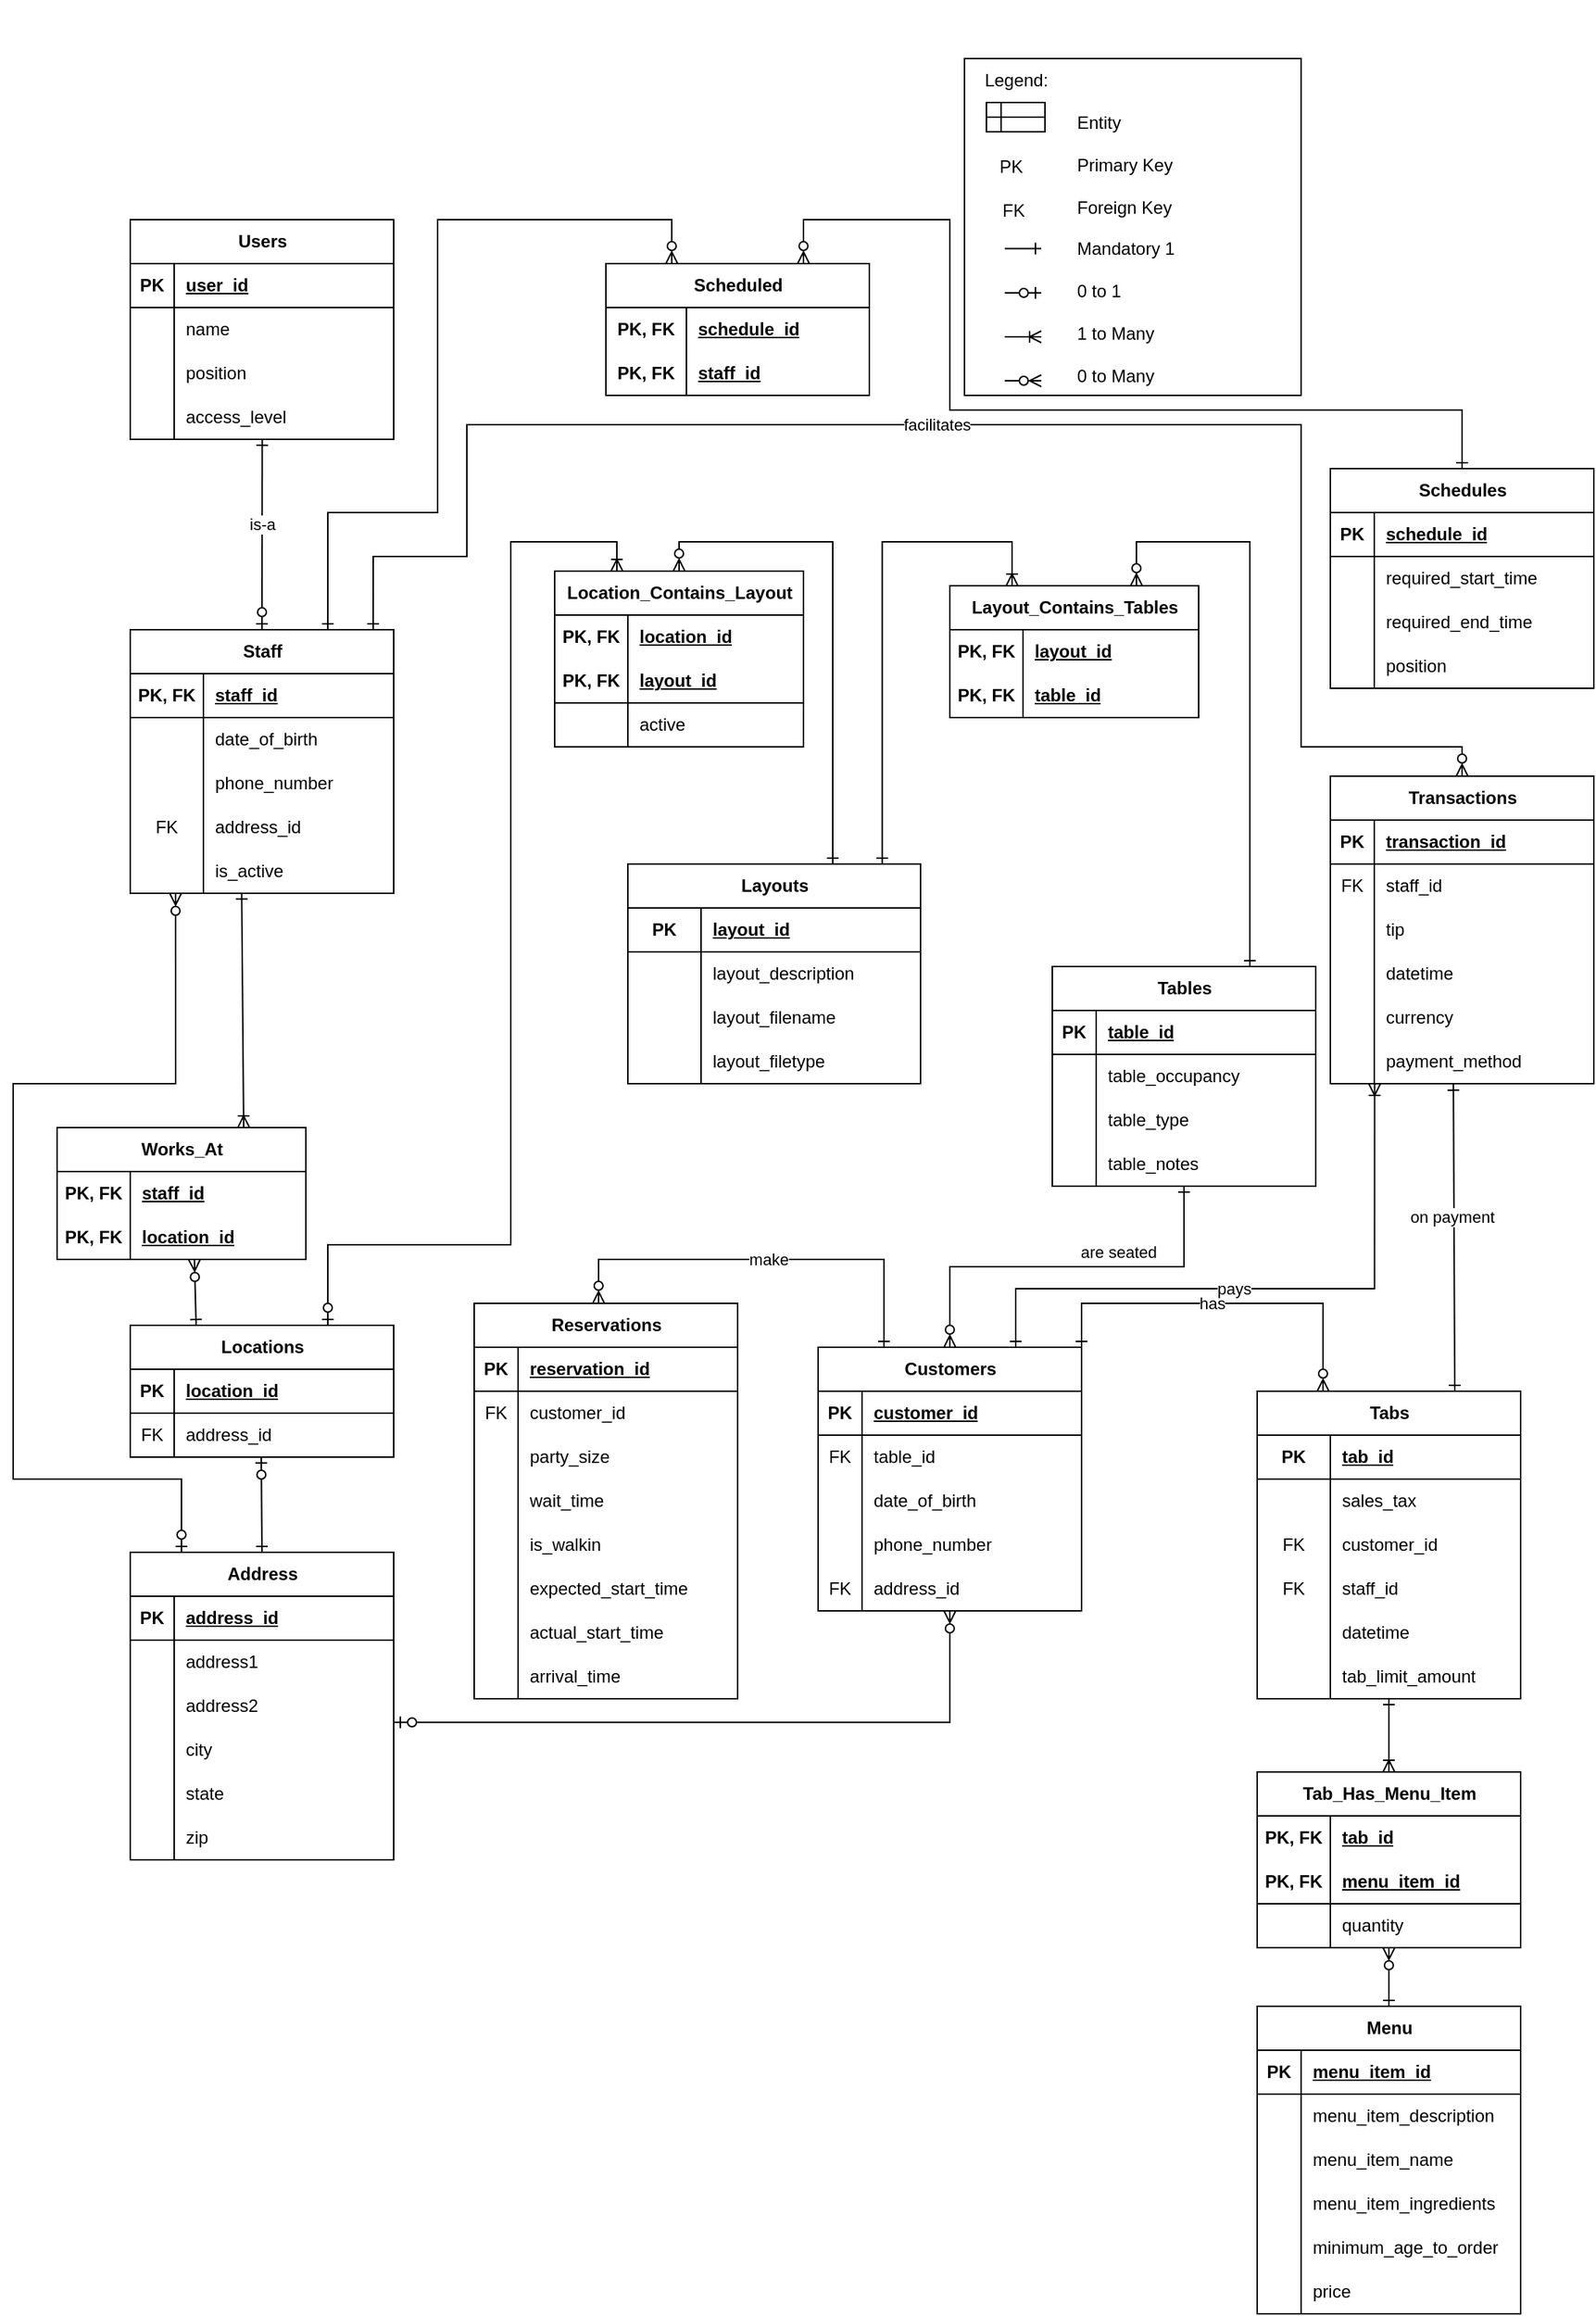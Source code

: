 <mxfile version="24.2.1" type="google">
  <diagram name="Page-1" id="vXalCBXz4Wye6ldd14hL">
    <mxGraphModel grid="1" page="1" gridSize="10" guides="1" tooltips="1" connect="1" arrows="1" fold="1" pageScale="1" pageWidth="850" pageHeight="1100" math="0" shadow="0">
      <root>
        <mxCell id="0" />
        <mxCell id="1" parent="0" />
        <mxCell id="myT5SU3ZVlTBBB24wbEv-1" value="Users" style="shape=table;startSize=30;container=1;collapsible=1;childLayout=tableLayout;fixedRows=1;rowLines=0;fontStyle=1;align=center;resizeLast=1;html=1;" vertex="1" parent="1">
          <mxGeometry x="100" y="60" width="180" height="150" as="geometry" />
        </mxCell>
        <mxCell id="myT5SU3ZVlTBBB24wbEv-2" value="" style="shape=tableRow;horizontal=0;startSize=0;swimlaneHead=0;swimlaneBody=0;fillColor=none;collapsible=0;dropTarget=0;points=[[0,0.5],[1,0.5]];portConstraint=eastwest;top=0;left=0;right=0;bottom=1;" vertex="1" parent="myT5SU3ZVlTBBB24wbEv-1">
          <mxGeometry y="30" width="180" height="30" as="geometry" />
        </mxCell>
        <mxCell id="myT5SU3ZVlTBBB24wbEv-3" value="PK" style="shape=partialRectangle;connectable=0;fillColor=none;top=0;left=0;bottom=0;right=0;fontStyle=1;overflow=hidden;whiteSpace=wrap;html=1;" vertex="1" parent="myT5SU3ZVlTBBB24wbEv-2">
          <mxGeometry width="30" height="30" as="geometry">
            <mxRectangle width="30" height="30" as="alternateBounds" />
          </mxGeometry>
        </mxCell>
        <mxCell id="myT5SU3ZVlTBBB24wbEv-4" value="user_id" style="shape=partialRectangle;connectable=0;fillColor=none;top=0;left=0;bottom=0;right=0;align=left;spacingLeft=6;fontStyle=5;overflow=hidden;whiteSpace=wrap;html=1;" vertex="1" parent="myT5SU3ZVlTBBB24wbEv-2">
          <mxGeometry x="30" width="150" height="30" as="geometry">
            <mxRectangle width="150" height="30" as="alternateBounds" />
          </mxGeometry>
        </mxCell>
        <mxCell id="myT5SU3ZVlTBBB24wbEv-5" value="" style="shape=tableRow;horizontal=0;startSize=0;swimlaneHead=0;swimlaneBody=0;fillColor=none;collapsible=0;dropTarget=0;points=[[0,0.5],[1,0.5]];portConstraint=eastwest;top=0;left=0;right=0;bottom=0;" vertex="1" parent="myT5SU3ZVlTBBB24wbEv-1">
          <mxGeometry y="60" width="180" height="30" as="geometry" />
        </mxCell>
        <mxCell id="myT5SU3ZVlTBBB24wbEv-6" value="" style="shape=partialRectangle;connectable=0;fillColor=none;top=0;left=0;bottom=0;right=0;editable=1;overflow=hidden;whiteSpace=wrap;html=1;" vertex="1" parent="myT5SU3ZVlTBBB24wbEv-5">
          <mxGeometry width="30" height="30" as="geometry">
            <mxRectangle width="30" height="30" as="alternateBounds" />
          </mxGeometry>
        </mxCell>
        <mxCell id="myT5SU3ZVlTBBB24wbEv-7" value="name" style="shape=partialRectangle;connectable=0;fillColor=none;top=0;left=0;bottom=0;right=0;align=left;spacingLeft=6;overflow=hidden;whiteSpace=wrap;html=1;" vertex="1" parent="myT5SU3ZVlTBBB24wbEv-5">
          <mxGeometry x="30" width="150" height="30" as="geometry">
            <mxRectangle width="150" height="30" as="alternateBounds" />
          </mxGeometry>
        </mxCell>
        <mxCell id="myT5SU3ZVlTBBB24wbEv-8" value="" style="shape=tableRow;horizontal=0;startSize=0;swimlaneHead=0;swimlaneBody=0;fillColor=none;collapsible=0;dropTarget=0;points=[[0,0.5],[1,0.5]];portConstraint=eastwest;top=0;left=0;right=0;bottom=0;" vertex="1" parent="myT5SU3ZVlTBBB24wbEv-1">
          <mxGeometry y="90" width="180" height="30" as="geometry" />
        </mxCell>
        <mxCell id="myT5SU3ZVlTBBB24wbEv-9" value="" style="shape=partialRectangle;connectable=0;fillColor=none;top=0;left=0;bottom=0;right=0;editable=1;overflow=hidden;whiteSpace=wrap;html=1;" vertex="1" parent="myT5SU3ZVlTBBB24wbEv-8">
          <mxGeometry width="30" height="30" as="geometry">
            <mxRectangle width="30" height="30" as="alternateBounds" />
          </mxGeometry>
        </mxCell>
        <mxCell id="myT5SU3ZVlTBBB24wbEv-10" value="position" style="shape=partialRectangle;connectable=0;fillColor=none;top=0;left=0;bottom=0;right=0;align=left;spacingLeft=6;overflow=hidden;whiteSpace=wrap;html=1;" vertex="1" parent="myT5SU3ZVlTBBB24wbEv-8">
          <mxGeometry x="30" width="150" height="30" as="geometry">
            <mxRectangle width="150" height="30" as="alternateBounds" />
          </mxGeometry>
        </mxCell>
        <mxCell id="myT5SU3ZVlTBBB24wbEv-11" value="" style="shape=tableRow;horizontal=0;startSize=0;swimlaneHead=0;swimlaneBody=0;fillColor=none;collapsible=0;dropTarget=0;points=[[0,0.5],[1,0.5]];portConstraint=eastwest;top=0;left=0;right=0;bottom=0;" vertex="1" parent="myT5SU3ZVlTBBB24wbEv-1">
          <mxGeometry y="120" width="180" height="30" as="geometry" />
        </mxCell>
        <mxCell id="myT5SU3ZVlTBBB24wbEv-12" value="" style="shape=partialRectangle;connectable=0;fillColor=none;top=0;left=0;bottom=0;right=0;editable=1;overflow=hidden;whiteSpace=wrap;html=1;" vertex="1" parent="myT5SU3ZVlTBBB24wbEv-11">
          <mxGeometry width="30" height="30" as="geometry">
            <mxRectangle width="30" height="30" as="alternateBounds" />
          </mxGeometry>
        </mxCell>
        <mxCell id="myT5SU3ZVlTBBB24wbEv-13" value="access_level" style="shape=partialRectangle;connectable=0;fillColor=none;top=0;left=0;bottom=0;right=0;align=left;spacingLeft=6;overflow=hidden;whiteSpace=wrap;html=1;" vertex="1" parent="myT5SU3ZVlTBBB24wbEv-11">
          <mxGeometry x="30" width="150" height="30" as="geometry">
            <mxRectangle width="150" height="30" as="alternateBounds" />
          </mxGeometry>
        </mxCell>
        <mxCell id="myT5SU3ZVlTBBB24wbEv-14" value="Staff" style="shape=table;startSize=30;container=1;collapsible=1;childLayout=tableLayout;fixedRows=1;rowLines=0;fontStyle=1;align=center;resizeLast=1;html=1;" vertex="1" parent="1">
          <mxGeometry x="100" y="340" width="180" height="180" as="geometry" />
        </mxCell>
        <mxCell id="myT5SU3ZVlTBBB24wbEv-15" value="" style="shape=tableRow;horizontal=0;startSize=0;swimlaneHead=0;swimlaneBody=0;fillColor=none;collapsible=0;dropTarget=0;points=[[0,0.5],[1,0.5]];portConstraint=eastwest;top=0;left=0;right=0;bottom=1;" vertex="1" parent="myT5SU3ZVlTBBB24wbEv-14">
          <mxGeometry y="30" width="180" height="30" as="geometry" />
        </mxCell>
        <mxCell id="myT5SU3ZVlTBBB24wbEv-16" value="PK, FK" style="shape=partialRectangle;connectable=0;fillColor=none;top=0;left=0;bottom=0;right=0;fontStyle=1;overflow=hidden;whiteSpace=wrap;html=1;" vertex="1" parent="myT5SU3ZVlTBBB24wbEv-15">
          <mxGeometry width="50" height="30" as="geometry">
            <mxRectangle width="50" height="30" as="alternateBounds" />
          </mxGeometry>
        </mxCell>
        <mxCell id="myT5SU3ZVlTBBB24wbEv-17" value="staff_id" style="shape=partialRectangle;connectable=0;fillColor=none;top=0;left=0;bottom=0;right=0;align=left;spacingLeft=6;fontStyle=5;overflow=hidden;whiteSpace=wrap;html=1;" vertex="1" parent="myT5SU3ZVlTBBB24wbEv-15">
          <mxGeometry x="50" width="130" height="30" as="geometry">
            <mxRectangle width="130" height="30" as="alternateBounds" />
          </mxGeometry>
        </mxCell>
        <mxCell id="myT5SU3ZVlTBBB24wbEv-21" value="" style="shape=tableRow;horizontal=0;startSize=0;swimlaneHead=0;swimlaneBody=0;fillColor=none;collapsible=0;dropTarget=0;points=[[0,0.5],[1,0.5]];portConstraint=eastwest;top=0;left=0;right=0;bottom=0;" vertex="1" parent="myT5SU3ZVlTBBB24wbEv-14">
          <mxGeometry y="60" width="180" height="30" as="geometry" />
        </mxCell>
        <mxCell id="myT5SU3ZVlTBBB24wbEv-22" value="" style="shape=partialRectangle;connectable=0;fillColor=none;top=0;left=0;bottom=0;right=0;editable=1;overflow=hidden;whiteSpace=wrap;html=1;" vertex="1" parent="myT5SU3ZVlTBBB24wbEv-21">
          <mxGeometry width="50" height="30" as="geometry">
            <mxRectangle width="50" height="30" as="alternateBounds" />
          </mxGeometry>
        </mxCell>
        <mxCell id="myT5SU3ZVlTBBB24wbEv-23" value="date_of_birth" style="shape=partialRectangle;connectable=0;fillColor=none;top=0;left=0;bottom=0;right=0;align=left;spacingLeft=6;overflow=hidden;whiteSpace=wrap;html=1;" vertex="1" parent="myT5SU3ZVlTBBB24wbEv-21">
          <mxGeometry x="50" width="130" height="30" as="geometry">
            <mxRectangle width="130" height="30" as="alternateBounds" />
          </mxGeometry>
        </mxCell>
        <mxCell id="myT5SU3ZVlTBBB24wbEv-24" value="" style="shape=tableRow;horizontal=0;startSize=0;swimlaneHead=0;swimlaneBody=0;fillColor=none;collapsible=0;dropTarget=0;points=[[0,0.5],[1,0.5]];portConstraint=eastwest;top=0;left=0;right=0;bottom=0;" vertex="1" parent="myT5SU3ZVlTBBB24wbEv-14">
          <mxGeometry y="90" width="180" height="30" as="geometry" />
        </mxCell>
        <mxCell id="myT5SU3ZVlTBBB24wbEv-25" value="" style="shape=partialRectangle;connectable=0;fillColor=none;top=0;left=0;bottom=0;right=0;editable=1;overflow=hidden;whiteSpace=wrap;html=1;" vertex="1" parent="myT5SU3ZVlTBBB24wbEv-24">
          <mxGeometry width="50" height="30" as="geometry">
            <mxRectangle width="50" height="30" as="alternateBounds" />
          </mxGeometry>
        </mxCell>
        <mxCell id="myT5SU3ZVlTBBB24wbEv-26" value="phone_number" style="shape=partialRectangle;connectable=0;fillColor=none;top=0;left=0;bottom=0;right=0;align=left;spacingLeft=6;overflow=hidden;whiteSpace=wrap;html=1;" vertex="1" parent="myT5SU3ZVlTBBB24wbEv-24">
          <mxGeometry x="50" width="130" height="30" as="geometry">
            <mxRectangle width="130" height="30" as="alternateBounds" />
          </mxGeometry>
        </mxCell>
        <mxCell id="myT5SU3ZVlTBBB24wbEv-30" style="shape=tableRow;horizontal=0;startSize=0;swimlaneHead=0;swimlaneBody=0;fillColor=none;collapsible=0;dropTarget=0;points=[[0,0.5],[1,0.5]];portConstraint=eastwest;top=0;left=0;right=0;bottom=0;" vertex="1" parent="myT5SU3ZVlTBBB24wbEv-14">
          <mxGeometry y="120" width="180" height="30" as="geometry" />
        </mxCell>
        <mxCell id="myT5SU3ZVlTBBB24wbEv-31" value="FK" style="shape=partialRectangle;connectable=0;fillColor=none;top=0;left=0;bottom=0;right=0;editable=1;overflow=hidden;whiteSpace=wrap;html=1;" vertex="1" parent="myT5SU3ZVlTBBB24wbEv-30">
          <mxGeometry width="50" height="30" as="geometry">
            <mxRectangle width="50" height="30" as="alternateBounds" />
          </mxGeometry>
        </mxCell>
        <mxCell id="myT5SU3ZVlTBBB24wbEv-32" value="address_id" style="shape=partialRectangle;connectable=0;fillColor=none;top=0;left=0;bottom=0;right=0;align=left;spacingLeft=6;overflow=hidden;whiteSpace=wrap;html=1;" vertex="1" parent="myT5SU3ZVlTBBB24wbEv-30">
          <mxGeometry x="50" width="130" height="30" as="geometry">
            <mxRectangle width="130" height="30" as="alternateBounds" />
          </mxGeometry>
        </mxCell>
        <mxCell id="myT5SU3ZVlTBBB24wbEv-45" style="shape=tableRow;horizontal=0;startSize=0;swimlaneHead=0;swimlaneBody=0;fillColor=none;collapsible=0;dropTarget=0;points=[[0,0.5],[1,0.5]];portConstraint=eastwest;top=0;left=0;right=0;bottom=0;" vertex="1" parent="myT5SU3ZVlTBBB24wbEv-14">
          <mxGeometry y="150" width="180" height="30" as="geometry" />
        </mxCell>
        <mxCell id="myT5SU3ZVlTBBB24wbEv-46" style="shape=partialRectangle;connectable=0;fillColor=none;top=0;left=0;bottom=0;right=0;editable=1;overflow=hidden;whiteSpace=wrap;html=1;" vertex="1" parent="myT5SU3ZVlTBBB24wbEv-45">
          <mxGeometry width="50" height="30" as="geometry">
            <mxRectangle width="50" height="30" as="alternateBounds" />
          </mxGeometry>
        </mxCell>
        <mxCell id="myT5SU3ZVlTBBB24wbEv-47" value="is_active" style="shape=partialRectangle;connectable=0;fillColor=none;top=0;left=0;bottom=0;right=0;align=left;spacingLeft=6;overflow=hidden;whiteSpace=wrap;html=1;" vertex="1" parent="myT5SU3ZVlTBBB24wbEv-45">
          <mxGeometry x="50" width="130" height="30" as="geometry">
            <mxRectangle width="130" height="30" as="alternateBounds" />
          </mxGeometry>
        </mxCell>
        <mxCell id="myT5SU3ZVlTBBB24wbEv-51" value="Locations" style="shape=table;startSize=30;container=1;collapsible=1;childLayout=tableLayout;fixedRows=1;rowLines=0;fontStyle=1;align=center;resizeLast=1;html=1;" vertex="1" parent="1">
          <mxGeometry x="100" y="815" width="180" height="90" as="geometry" />
        </mxCell>
        <mxCell id="myT5SU3ZVlTBBB24wbEv-52" value="" style="shape=tableRow;horizontal=0;startSize=0;swimlaneHead=0;swimlaneBody=0;fillColor=none;collapsible=0;dropTarget=0;points=[[0,0.5],[1,0.5]];portConstraint=eastwest;top=0;left=0;right=0;bottom=1;" vertex="1" parent="myT5SU3ZVlTBBB24wbEv-51">
          <mxGeometry y="30" width="180" height="30" as="geometry" />
        </mxCell>
        <mxCell id="myT5SU3ZVlTBBB24wbEv-53" value="PK" style="shape=partialRectangle;connectable=0;fillColor=none;top=0;left=0;bottom=0;right=0;fontStyle=1;overflow=hidden;whiteSpace=wrap;html=1;" vertex="1" parent="myT5SU3ZVlTBBB24wbEv-52">
          <mxGeometry width="30" height="30" as="geometry">
            <mxRectangle width="30" height="30" as="alternateBounds" />
          </mxGeometry>
        </mxCell>
        <mxCell id="myT5SU3ZVlTBBB24wbEv-54" value="location_id" style="shape=partialRectangle;connectable=0;fillColor=none;top=0;left=0;bottom=0;right=0;align=left;spacingLeft=6;fontStyle=5;overflow=hidden;whiteSpace=wrap;html=1;" vertex="1" parent="myT5SU3ZVlTBBB24wbEv-52">
          <mxGeometry x="30" width="150" height="30" as="geometry">
            <mxRectangle width="150" height="30" as="alternateBounds" />
          </mxGeometry>
        </mxCell>
        <mxCell id="myT5SU3ZVlTBBB24wbEv-55" value="" style="shape=tableRow;horizontal=0;startSize=0;swimlaneHead=0;swimlaneBody=0;fillColor=none;collapsible=0;dropTarget=0;points=[[0,0.5],[1,0.5]];portConstraint=eastwest;top=0;left=0;right=0;bottom=0;" vertex="1" parent="myT5SU3ZVlTBBB24wbEv-51">
          <mxGeometry y="60" width="180" height="30" as="geometry" />
        </mxCell>
        <mxCell id="myT5SU3ZVlTBBB24wbEv-56" value="FK" style="shape=partialRectangle;connectable=0;fillColor=none;top=0;left=0;bottom=0;right=0;editable=1;overflow=hidden;whiteSpace=wrap;html=1;" vertex="1" parent="myT5SU3ZVlTBBB24wbEv-55">
          <mxGeometry width="30" height="30" as="geometry">
            <mxRectangle width="30" height="30" as="alternateBounds" />
          </mxGeometry>
        </mxCell>
        <mxCell id="myT5SU3ZVlTBBB24wbEv-57" value="address_id" style="shape=partialRectangle;connectable=0;fillColor=none;top=0;left=0;bottom=0;right=0;align=left;spacingLeft=6;overflow=hidden;whiteSpace=wrap;html=1;" vertex="1" parent="myT5SU3ZVlTBBB24wbEv-55">
          <mxGeometry x="30" width="150" height="30" as="geometry">
            <mxRectangle width="150" height="30" as="alternateBounds" />
          </mxGeometry>
        </mxCell>
        <mxCell id="myT5SU3ZVlTBBB24wbEv-85" value="Schedules" style="shape=table;startSize=30;container=1;collapsible=1;childLayout=tableLayout;fixedRows=1;rowLines=0;fontStyle=1;align=center;resizeLast=1;html=1;" vertex="1" parent="1">
          <mxGeometry x="920" y="230" width="180" height="150" as="geometry" />
        </mxCell>
        <mxCell id="myT5SU3ZVlTBBB24wbEv-86" value="" style="shape=tableRow;horizontal=0;startSize=0;swimlaneHead=0;swimlaneBody=0;fillColor=none;collapsible=0;dropTarget=0;points=[[0,0.5],[1,0.5]];portConstraint=eastwest;top=0;left=0;right=0;bottom=1;" vertex="1" parent="myT5SU3ZVlTBBB24wbEv-85">
          <mxGeometry y="30" width="180" height="30" as="geometry" />
        </mxCell>
        <mxCell id="myT5SU3ZVlTBBB24wbEv-87" value="PK" style="shape=partialRectangle;connectable=0;fillColor=none;top=0;left=0;bottom=0;right=0;fontStyle=1;overflow=hidden;whiteSpace=wrap;html=1;" vertex="1" parent="myT5SU3ZVlTBBB24wbEv-86">
          <mxGeometry width="30" height="30" as="geometry">
            <mxRectangle width="30" height="30" as="alternateBounds" />
          </mxGeometry>
        </mxCell>
        <mxCell id="myT5SU3ZVlTBBB24wbEv-88" value="schedule_id" style="shape=partialRectangle;connectable=0;fillColor=none;top=0;left=0;bottom=0;right=0;align=left;spacingLeft=6;fontStyle=5;overflow=hidden;whiteSpace=wrap;html=1;" vertex="1" parent="myT5SU3ZVlTBBB24wbEv-86">
          <mxGeometry x="30" width="150" height="30" as="geometry">
            <mxRectangle width="150" height="30" as="alternateBounds" />
          </mxGeometry>
        </mxCell>
        <mxCell id="myT5SU3ZVlTBBB24wbEv-92" value="" style="shape=tableRow;horizontal=0;startSize=0;swimlaneHead=0;swimlaneBody=0;fillColor=none;collapsible=0;dropTarget=0;points=[[0,0.5],[1,0.5]];portConstraint=eastwest;top=0;left=0;right=0;bottom=0;" vertex="1" parent="myT5SU3ZVlTBBB24wbEv-85">
          <mxGeometry y="60" width="180" height="30" as="geometry" />
        </mxCell>
        <mxCell id="myT5SU3ZVlTBBB24wbEv-93" value="" style="shape=partialRectangle;connectable=0;fillColor=none;top=0;left=0;bottom=0;right=0;editable=1;overflow=hidden;whiteSpace=wrap;html=1;" vertex="1" parent="myT5SU3ZVlTBBB24wbEv-92">
          <mxGeometry width="30" height="30" as="geometry">
            <mxRectangle width="30" height="30" as="alternateBounds" />
          </mxGeometry>
        </mxCell>
        <mxCell id="myT5SU3ZVlTBBB24wbEv-94" value="required_start_time" style="shape=partialRectangle;connectable=0;fillColor=none;top=0;left=0;bottom=0;right=0;align=left;spacingLeft=6;overflow=hidden;whiteSpace=wrap;html=1;" vertex="1" parent="myT5SU3ZVlTBBB24wbEv-92">
          <mxGeometry x="30" width="150" height="30" as="geometry">
            <mxRectangle width="150" height="30" as="alternateBounds" />
          </mxGeometry>
        </mxCell>
        <mxCell id="myT5SU3ZVlTBBB24wbEv-95" value="" style="shape=tableRow;horizontal=0;startSize=0;swimlaneHead=0;swimlaneBody=0;fillColor=none;collapsible=0;dropTarget=0;points=[[0,0.5],[1,0.5]];portConstraint=eastwest;top=0;left=0;right=0;bottom=0;" vertex="1" parent="myT5SU3ZVlTBBB24wbEv-85">
          <mxGeometry y="90" width="180" height="30" as="geometry" />
        </mxCell>
        <mxCell id="myT5SU3ZVlTBBB24wbEv-96" value="" style="shape=partialRectangle;connectable=0;fillColor=none;top=0;left=0;bottom=0;right=0;editable=1;overflow=hidden;whiteSpace=wrap;html=1;" vertex="1" parent="myT5SU3ZVlTBBB24wbEv-95">
          <mxGeometry width="30" height="30" as="geometry">
            <mxRectangle width="30" height="30" as="alternateBounds" />
          </mxGeometry>
        </mxCell>
        <mxCell id="myT5SU3ZVlTBBB24wbEv-97" value="required_end_time" style="shape=partialRectangle;connectable=0;fillColor=none;top=0;left=0;bottom=0;right=0;align=left;spacingLeft=6;overflow=hidden;whiteSpace=wrap;html=1;" vertex="1" parent="myT5SU3ZVlTBBB24wbEv-95">
          <mxGeometry x="30" width="150" height="30" as="geometry">
            <mxRectangle width="150" height="30" as="alternateBounds" />
          </mxGeometry>
        </mxCell>
        <mxCell id="myT5SU3ZVlTBBB24wbEv-98" style="shape=tableRow;horizontal=0;startSize=0;swimlaneHead=0;swimlaneBody=0;fillColor=none;collapsible=0;dropTarget=0;points=[[0,0.5],[1,0.5]];portConstraint=eastwest;top=0;left=0;right=0;bottom=0;" vertex="1" parent="myT5SU3ZVlTBBB24wbEv-85">
          <mxGeometry y="120" width="180" height="30" as="geometry" />
        </mxCell>
        <mxCell id="myT5SU3ZVlTBBB24wbEv-99" style="shape=partialRectangle;connectable=0;fillColor=none;top=0;left=0;bottom=0;right=0;editable=1;overflow=hidden;whiteSpace=wrap;html=1;" vertex="1" parent="myT5SU3ZVlTBBB24wbEv-98">
          <mxGeometry width="30" height="30" as="geometry">
            <mxRectangle width="30" height="30" as="alternateBounds" />
          </mxGeometry>
        </mxCell>
        <mxCell id="myT5SU3ZVlTBBB24wbEv-100" value="position" style="shape=partialRectangle;connectable=0;fillColor=none;top=0;left=0;bottom=0;right=0;align=left;spacingLeft=6;overflow=hidden;whiteSpace=wrap;html=1;" vertex="1" parent="myT5SU3ZVlTBBB24wbEv-98">
          <mxGeometry x="30" width="150" height="30" as="geometry">
            <mxRectangle width="150" height="30" as="alternateBounds" />
          </mxGeometry>
        </mxCell>
        <mxCell id="myT5SU3ZVlTBBB24wbEv-122" value="Layouts" style="shape=table;startSize=30;container=1;collapsible=1;childLayout=tableLayout;fixedRows=1;rowLines=0;fontStyle=1;align=center;resizeLast=1;html=1;" vertex="1" parent="1">
          <mxGeometry x="440" y="500" width="200" height="150" as="geometry" />
        </mxCell>
        <mxCell id="myT5SU3ZVlTBBB24wbEv-123" value="" style="shape=tableRow;horizontal=0;startSize=0;swimlaneHead=0;swimlaneBody=0;fillColor=none;collapsible=0;dropTarget=0;points=[[0,0.5],[1,0.5]];portConstraint=eastwest;top=0;left=0;right=0;bottom=1;" vertex="1" parent="myT5SU3ZVlTBBB24wbEv-122">
          <mxGeometry y="30" width="200" height="30" as="geometry" />
        </mxCell>
        <mxCell id="myT5SU3ZVlTBBB24wbEv-124" value="PK" style="shape=partialRectangle;connectable=0;fillColor=none;top=0;left=0;bottom=0;right=0;fontStyle=1;overflow=hidden;whiteSpace=wrap;html=1;" vertex="1" parent="myT5SU3ZVlTBBB24wbEv-123">
          <mxGeometry width="50" height="30" as="geometry">
            <mxRectangle width="50" height="30" as="alternateBounds" />
          </mxGeometry>
        </mxCell>
        <mxCell id="myT5SU3ZVlTBBB24wbEv-125" value="layout_id" style="shape=partialRectangle;connectable=0;fillColor=none;top=0;left=0;bottom=0;right=0;align=left;spacingLeft=6;fontStyle=5;overflow=hidden;whiteSpace=wrap;html=1;" vertex="1" parent="myT5SU3ZVlTBBB24wbEv-123">
          <mxGeometry x="50" width="150" height="30" as="geometry">
            <mxRectangle width="150" height="30" as="alternateBounds" />
          </mxGeometry>
        </mxCell>
        <mxCell id="myT5SU3ZVlTBBB24wbEv-126" value="" style="shape=tableRow;horizontal=0;startSize=0;swimlaneHead=0;swimlaneBody=0;fillColor=none;collapsible=0;dropTarget=0;points=[[0,0.5],[1,0.5]];portConstraint=eastwest;top=0;left=0;right=0;bottom=0;" vertex="1" parent="myT5SU3ZVlTBBB24wbEv-122">
          <mxGeometry y="60" width="200" height="30" as="geometry" />
        </mxCell>
        <mxCell id="myT5SU3ZVlTBBB24wbEv-127" value="" style="shape=partialRectangle;connectable=0;fillColor=none;top=0;left=0;bottom=0;right=0;editable=1;overflow=hidden;whiteSpace=wrap;html=1;" vertex="1" parent="myT5SU3ZVlTBBB24wbEv-126">
          <mxGeometry width="50" height="30" as="geometry">
            <mxRectangle width="50" height="30" as="alternateBounds" />
          </mxGeometry>
        </mxCell>
        <mxCell id="myT5SU3ZVlTBBB24wbEv-128" value="layout_description" style="shape=partialRectangle;connectable=0;fillColor=none;top=0;left=0;bottom=0;right=0;align=left;spacingLeft=6;overflow=hidden;whiteSpace=wrap;html=1;" vertex="1" parent="myT5SU3ZVlTBBB24wbEv-126">
          <mxGeometry x="50" width="150" height="30" as="geometry">
            <mxRectangle width="150" height="30" as="alternateBounds" />
          </mxGeometry>
        </mxCell>
        <mxCell id="myT5SU3ZVlTBBB24wbEv-132" value="" style="shape=tableRow;horizontal=0;startSize=0;swimlaneHead=0;swimlaneBody=0;fillColor=none;collapsible=0;dropTarget=0;points=[[0,0.5],[1,0.5]];portConstraint=eastwest;top=0;left=0;right=0;bottom=0;" vertex="1" parent="myT5SU3ZVlTBBB24wbEv-122">
          <mxGeometry y="90" width="200" height="30" as="geometry" />
        </mxCell>
        <mxCell id="myT5SU3ZVlTBBB24wbEv-133" value="" style="shape=partialRectangle;connectable=0;fillColor=none;top=0;left=0;bottom=0;right=0;editable=1;overflow=hidden;whiteSpace=wrap;html=1;" vertex="1" parent="myT5SU3ZVlTBBB24wbEv-132">
          <mxGeometry width="50" height="30" as="geometry">
            <mxRectangle width="50" height="30" as="alternateBounds" />
          </mxGeometry>
        </mxCell>
        <mxCell id="myT5SU3ZVlTBBB24wbEv-134" value="layout_filename" style="shape=partialRectangle;connectable=0;fillColor=none;top=0;left=0;bottom=0;right=0;align=left;spacingLeft=6;overflow=hidden;whiteSpace=wrap;html=1;" vertex="1" parent="myT5SU3ZVlTBBB24wbEv-132">
          <mxGeometry x="50" width="150" height="30" as="geometry">
            <mxRectangle width="150" height="30" as="alternateBounds" />
          </mxGeometry>
        </mxCell>
        <mxCell id="myT5SU3ZVlTBBB24wbEv-135" style="shape=tableRow;horizontal=0;startSize=0;swimlaneHead=0;swimlaneBody=0;fillColor=none;collapsible=0;dropTarget=0;points=[[0,0.5],[1,0.5]];portConstraint=eastwest;top=0;left=0;right=0;bottom=0;" vertex="1" parent="myT5SU3ZVlTBBB24wbEv-122">
          <mxGeometry y="120" width="200" height="30" as="geometry" />
        </mxCell>
        <mxCell id="myT5SU3ZVlTBBB24wbEv-136" style="shape=partialRectangle;connectable=0;fillColor=none;top=0;left=0;bottom=0;right=0;editable=1;overflow=hidden;whiteSpace=wrap;html=1;" vertex="1" parent="myT5SU3ZVlTBBB24wbEv-135">
          <mxGeometry width="50" height="30" as="geometry">
            <mxRectangle width="50" height="30" as="alternateBounds" />
          </mxGeometry>
        </mxCell>
        <mxCell id="myT5SU3ZVlTBBB24wbEv-137" value="layout_filetype" style="shape=partialRectangle;connectable=0;fillColor=none;top=0;left=0;bottom=0;right=0;align=left;spacingLeft=6;overflow=hidden;whiteSpace=wrap;html=1;" vertex="1" parent="myT5SU3ZVlTBBB24wbEv-135">
          <mxGeometry x="50" width="150" height="30" as="geometry">
            <mxRectangle width="150" height="30" as="alternateBounds" />
          </mxGeometry>
        </mxCell>
        <mxCell id="myT5SU3ZVlTBBB24wbEv-169" value="Tables" style="shape=table;startSize=30;container=1;collapsible=1;childLayout=tableLayout;fixedRows=1;rowLines=0;fontStyle=1;align=center;resizeLast=1;html=1;" vertex="1" parent="1">
          <mxGeometry x="730" y="570" width="180" height="150" as="geometry" />
        </mxCell>
        <mxCell id="myT5SU3ZVlTBBB24wbEv-170" value="" style="shape=tableRow;horizontal=0;startSize=0;swimlaneHead=0;swimlaneBody=0;fillColor=none;collapsible=0;dropTarget=0;points=[[0,0.5],[1,0.5]];portConstraint=eastwest;top=0;left=0;right=0;bottom=1;" vertex="1" parent="myT5SU3ZVlTBBB24wbEv-169">
          <mxGeometry y="30" width="180" height="30" as="geometry" />
        </mxCell>
        <mxCell id="myT5SU3ZVlTBBB24wbEv-171" value="PK" style="shape=partialRectangle;connectable=0;fillColor=none;top=0;left=0;bottom=0;right=0;fontStyle=1;overflow=hidden;whiteSpace=wrap;html=1;" vertex="1" parent="myT5SU3ZVlTBBB24wbEv-170">
          <mxGeometry width="30" height="30" as="geometry">
            <mxRectangle width="30" height="30" as="alternateBounds" />
          </mxGeometry>
        </mxCell>
        <mxCell id="myT5SU3ZVlTBBB24wbEv-172" value="table_id" style="shape=partialRectangle;connectable=0;fillColor=none;top=0;left=0;bottom=0;right=0;align=left;spacingLeft=6;fontStyle=5;overflow=hidden;whiteSpace=wrap;html=1;" vertex="1" parent="myT5SU3ZVlTBBB24wbEv-170">
          <mxGeometry x="30" width="150" height="30" as="geometry">
            <mxRectangle width="150" height="30" as="alternateBounds" />
          </mxGeometry>
        </mxCell>
        <mxCell id="myT5SU3ZVlTBBB24wbEv-173" value="" style="shape=tableRow;horizontal=0;startSize=0;swimlaneHead=0;swimlaneBody=0;fillColor=none;collapsible=0;dropTarget=0;points=[[0,0.5],[1,0.5]];portConstraint=eastwest;top=0;left=0;right=0;bottom=0;" vertex="1" parent="myT5SU3ZVlTBBB24wbEv-169">
          <mxGeometry y="60" width="180" height="30" as="geometry" />
        </mxCell>
        <mxCell id="myT5SU3ZVlTBBB24wbEv-174" value="" style="shape=partialRectangle;connectable=0;fillColor=none;top=0;left=0;bottom=0;right=0;editable=1;overflow=hidden;whiteSpace=wrap;html=1;" vertex="1" parent="myT5SU3ZVlTBBB24wbEv-173">
          <mxGeometry width="30" height="30" as="geometry">
            <mxRectangle width="30" height="30" as="alternateBounds" />
          </mxGeometry>
        </mxCell>
        <mxCell id="myT5SU3ZVlTBBB24wbEv-175" value="table_occupancy" style="shape=partialRectangle;connectable=0;fillColor=none;top=0;left=0;bottom=0;right=0;align=left;spacingLeft=6;overflow=hidden;whiteSpace=wrap;html=1;" vertex="1" parent="myT5SU3ZVlTBBB24wbEv-173">
          <mxGeometry x="30" width="150" height="30" as="geometry">
            <mxRectangle width="150" height="30" as="alternateBounds" />
          </mxGeometry>
        </mxCell>
        <mxCell id="myT5SU3ZVlTBBB24wbEv-176" value="" style="shape=tableRow;horizontal=0;startSize=0;swimlaneHead=0;swimlaneBody=0;fillColor=none;collapsible=0;dropTarget=0;points=[[0,0.5],[1,0.5]];portConstraint=eastwest;top=0;left=0;right=0;bottom=0;" vertex="1" parent="myT5SU3ZVlTBBB24wbEv-169">
          <mxGeometry y="90" width="180" height="30" as="geometry" />
        </mxCell>
        <mxCell id="myT5SU3ZVlTBBB24wbEv-177" value="" style="shape=partialRectangle;connectable=0;fillColor=none;top=0;left=0;bottom=0;right=0;editable=1;overflow=hidden;whiteSpace=wrap;html=1;" vertex="1" parent="myT5SU3ZVlTBBB24wbEv-176">
          <mxGeometry width="30" height="30" as="geometry">
            <mxRectangle width="30" height="30" as="alternateBounds" />
          </mxGeometry>
        </mxCell>
        <mxCell id="myT5SU3ZVlTBBB24wbEv-178" value="table_type" style="shape=partialRectangle;connectable=0;fillColor=none;top=0;left=0;bottom=0;right=0;align=left;spacingLeft=6;overflow=hidden;whiteSpace=wrap;html=1;" vertex="1" parent="myT5SU3ZVlTBBB24wbEv-176">
          <mxGeometry x="30" width="150" height="30" as="geometry">
            <mxRectangle width="150" height="30" as="alternateBounds" />
          </mxGeometry>
        </mxCell>
        <mxCell id="myT5SU3ZVlTBBB24wbEv-179" value="" style="shape=tableRow;horizontal=0;startSize=0;swimlaneHead=0;swimlaneBody=0;fillColor=none;collapsible=0;dropTarget=0;points=[[0,0.5],[1,0.5]];portConstraint=eastwest;top=0;left=0;right=0;bottom=0;" vertex="1" parent="myT5SU3ZVlTBBB24wbEv-169">
          <mxGeometry y="120" width="180" height="30" as="geometry" />
        </mxCell>
        <mxCell id="myT5SU3ZVlTBBB24wbEv-180" value="" style="shape=partialRectangle;connectable=0;fillColor=none;top=0;left=0;bottom=0;right=0;editable=1;overflow=hidden;whiteSpace=wrap;html=1;" vertex="1" parent="myT5SU3ZVlTBBB24wbEv-179">
          <mxGeometry width="30" height="30" as="geometry">
            <mxRectangle width="30" height="30" as="alternateBounds" />
          </mxGeometry>
        </mxCell>
        <mxCell id="myT5SU3ZVlTBBB24wbEv-181" value="table_notes" style="shape=partialRectangle;connectable=0;fillColor=none;top=0;left=0;bottom=0;right=0;align=left;spacingLeft=6;overflow=hidden;whiteSpace=wrap;html=1;" vertex="1" parent="myT5SU3ZVlTBBB24wbEv-179">
          <mxGeometry x="30" width="150" height="30" as="geometry">
            <mxRectangle width="150" height="30" as="alternateBounds" />
          </mxGeometry>
        </mxCell>
        <mxCell id="myT5SU3ZVlTBBB24wbEv-206" value="Customers" style="shape=table;startSize=30;container=1;collapsible=1;childLayout=tableLayout;fixedRows=1;rowLines=0;fontStyle=1;align=center;resizeLast=1;html=1;" vertex="1" parent="1">
          <mxGeometry x="570" y="830" width="180" height="180" as="geometry" />
        </mxCell>
        <mxCell id="myT5SU3ZVlTBBB24wbEv-207" value="" style="shape=tableRow;horizontal=0;startSize=0;swimlaneHead=0;swimlaneBody=0;fillColor=none;collapsible=0;dropTarget=0;points=[[0,0.5],[1,0.5]];portConstraint=eastwest;top=0;left=0;right=0;bottom=1;" vertex="1" parent="myT5SU3ZVlTBBB24wbEv-206">
          <mxGeometry y="30" width="180" height="30" as="geometry" />
        </mxCell>
        <mxCell id="myT5SU3ZVlTBBB24wbEv-208" value="PK" style="shape=partialRectangle;connectable=0;fillColor=none;top=0;left=0;bottom=0;right=0;fontStyle=1;overflow=hidden;whiteSpace=wrap;html=1;" vertex="1" parent="myT5SU3ZVlTBBB24wbEv-207">
          <mxGeometry width="30" height="30" as="geometry">
            <mxRectangle width="30" height="30" as="alternateBounds" />
          </mxGeometry>
        </mxCell>
        <mxCell id="myT5SU3ZVlTBBB24wbEv-209" value="customer_id" style="shape=partialRectangle;connectable=0;fillColor=none;top=0;left=0;bottom=0;right=0;align=left;spacingLeft=6;fontStyle=5;overflow=hidden;whiteSpace=wrap;html=1;" vertex="1" parent="myT5SU3ZVlTBBB24wbEv-207">
          <mxGeometry x="30" width="150" height="30" as="geometry">
            <mxRectangle width="150" height="30" as="alternateBounds" />
          </mxGeometry>
        </mxCell>
        <mxCell id="myT5SU3ZVlTBBB24wbEv-210" value="" style="shape=tableRow;horizontal=0;startSize=0;swimlaneHead=0;swimlaneBody=0;fillColor=none;collapsible=0;dropTarget=0;points=[[0,0.5],[1,0.5]];portConstraint=eastwest;top=0;left=0;right=0;bottom=0;" vertex="1" parent="myT5SU3ZVlTBBB24wbEv-206">
          <mxGeometry y="60" width="180" height="30" as="geometry" />
        </mxCell>
        <mxCell id="myT5SU3ZVlTBBB24wbEv-211" value="FK" style="shape=partialRectangle;connectable=0;fillColor=none;top=0;left=0;bottom=0;right=0;editable=1;overflow=hidden;whiteSpace=wrap;html=1;" vertex="1" parent="myT5SU3ZVlTBBB24wbEv-210">
          <mxGeometry width="30" height="30" as="geometry">
            <mxRectangle width="30" height="30" as="alternateBounds" />
          </mxGeometry>
        </mxCell>
        <mxCell id="myT5SU3ZVlTBBB24wbEv-212" value="table_id" style="shape=partialRectangle;connectable=0;fillColor=none;top=0;left=0;bottom=0;right=0;align=left;spacingLeft=6;overflow=hidden;whiteSpace=wrap;html=1;" vertex="1" parent="myT5SU3ZVlTBBB24wbEv-210">
          <mxGeometry x="30" width="150" height="30" as="geometry">
            <mxRectangle width="150" height="30" as="alternateBounds" />
          </mxGeometry>
        </mxCell>
        <mxCell id="myT5SU3ZVlTBBB24wbEv-213" value="" style="shape=tableRow;horizontal=0;startSize=0;swimlaneHead=0;swimlaneBody=0;fillColor=none;collapsible=0;dropTarget=0;points=[[0,0.5],[1,0.5]];portConstraint=eastwest;top=0;left=0;right=0;bottom=0;" vertex="1" parent="myT5SU3ZVlTBBB24wbEv-206">
          <mxGeometry y="90" width="180" height="30" as="geometry" />
        </mxCell>
        <mxCell id="myT5SU3ZVlTBBB24wbEv-214" value="" style="shape=partialRectangle;connectable=0;fillColor=none;top=0;left=0;bottom=0;right=0;editable=1;overflow=hidden;whiteSpace=wrap;html=1;" vertex="1" parent="myT5SU3ZVlTBBB24wbEv-213">
          <mxGeometry width="30" height="30" as="geometry">
            <mxRectangle width="30" height="30" as="alternateBounds" />
          </mxGeometry>
        </mxCell>
        <mxCell id="myT5SU3ZVlTBBB24wbEv-215" value="date_of_birth" style="shape=partialRectangle;connectable=0;fillColor=none;top=0;left=0;bottom=0;right=0;align=left;spacingLeft=6;overflow=hidden;whiteSpace=wrap;html=1;" vertex="1" parent="myT5SU3ZVlTBBB24wbEv-213">
          <mxGeometry x="30" width="150" height="30" as="geometry">
            <mxRectangle width="150" height="30" as="alternateBounds" />
          </mxGeometry>
        </mxCell>
        <mxCell id="myT5SU3ZVlTBBB24wbEv-216" value="" style="shape=tableRow;horizontal=0;startSize=0;swimlaneHead=0;swimlaneBody=0;fillColor=none;collapsible=0;dropTarget=0;points=[[0,0.5],[1,0.5]];portConstraint=eastwest;top=0;left=0;right=0;bottom=0;" vertex="1" parent="myT5SU3ZVlTBBB24wbEv-206">
          <mxGeometry y="120" width="180" height="30" as="geometry" />
        </mxCell>
        <mxCell id="myT5SU3ZVlTBBB24wbEv-217" value="" style="shape=partialRectangle;connectable=0;fillColor=none;top=0;left=0;bottom=0;right=0;editable=1;overflow=hidden;whiteSpace=wrap;html=1;" vertex="1" parent="myT5SU3ZVlTBBB24wbEv-216">
          <mxGeometry width="30" height="30" as="geometry">
            <mxRectangle width="30" height="30" as="alternateBounds" />
          </mxGeometry>
        </mxCell>
        <mxCell id="myT5SU3ZVlTBBB24wbEv-218" value="phone_number" style="shape=partialRectangle;connectable=0;fillColor=none;top=0;left=0;bottom=0;right=0;align=left;spacingLeft=6;overflow=hidden;whiteSpace=wrap;html=1;" vertex="1" parent="myT5SU3ZVlTBBB24wbEv-216">
          <mxGeometry x="30" width="150" height="30" as="geometry">
            <mxRectangle width="150" height="30" as="alternateBounds" />
          </mxGeometry>
        </mxCell>
        <mxCell id="myT5SU3ZVlTBBB24wbEv-219" style="shape=tableRow;horizontal=0;startSize=0;swimlaneHead=0;swimlaneBody=0;fillColor=none;collapsible=0;dropTarget=0;points=[[0,0.5],[1,0.5]];portConstraint=eastwest;top=0;left=0;right=0;bottom=0;" vertex="1" parent="myT5SU3ZVlTBBB24wbEv-206">
          <mxGeometry y="150" width="180" height="30" as="geometry" />
        </mxCell>
        <mxCell id="myT5SU3ZVlTBBB24wbEv-220" value="FK" style="shape=partialRectangle;connectable=0;fillColor=none;top=0;left=0;bottom=0;right=0;editable=1;overflow=hidden;whiteSpace=wrap;html=1;" vertex="1" parent="myT5SU3ZVlTBBB24wbEv-219">
          <mxGeometry width="30" height="30" as="geometry">
            <mxRectangle width="30" height="30" as="alternateBounds" />
          </mxGeometry>
        </mxCell>
        <mxCell id="myT5SU3ZVlTBBB24wbEv-221" value="address_id" style="shape=partialRectangle;connectable=0;fillColor=none;top=0;left=0;bottom=0;right=0;align=left;spacingLeft=6;overflow=hidden;whiteSpace=wrap;html=1;" vertex="1" parent="myT5SU3ZVlTBBB24wbEv-219">
          <mxGeometry x="30" width="150" height="30" as="geometry">
            <mxRectangle width="150" height="30" as="alternateBounds" />
          </mxGeometry>
        </mxCell>
        <mxCell id="myT5SU3ZVlTBBB24wbEv-243" value="Reservations" style="shape=table;startSize=30;container=1;collapsible=1;childLayout=tableLayout;fixedRows=1;rowLines=0;fontStyle=1;align=center;resizeLast=1;html=1;" vertex="1" parent="1">
          <mxGeometry x="335" y="800" width="180" height="270" as="geometry" />
        </mxCell>
        <mxCell id="myT5SU3ZVlTBBB24wbEv-244" value="" style="shape=tableRow;horizontal=0;startSize=0;swimlaneHead=0;swimlaneBody=0;fillColor=none;collapsible=0;dropTarget=0;points=[[0,0.5],[1,0.5]];portConstraint=eastwest;top=0;left=0;right=0;bottom=1;" vertex="1" parent="myT5SU3ZVlTBBB24wbEv-243">
          <mxGeometry y="30" width="180" height="30" as="geometry" />
        </mxCell>
        <mxCell id="myT5SU3ZVlTBBB24wbEv-245" value="PK" style="shape=partialRectangle;connectable=0;fillColor=none;top=0;left=0;bottom=0;right=0;fontStyle=1;overflow=hidden;whiteSpace=wrap;html=1;" vertex="1" parent="myT5SU3ZVlTBBB24wbEv-244">
          <mxGeometry width="30" height="30" as="geometry">
            <mxRectangle width="30" height="30" as="alternateBounds" />
          </mxGeometry>
        </mxCell>
        <mxCell id="myT5SU3ZVlTBBB24wbEv-246" value="reservation_id" style="shape=partialRectangle;connectable=0;fillColor=none;top=0;left=0;bottom=0;right=0;align=left;spacingLeft=6;fontStyle=5;overflow=hidden;whiteSpace=wrap;html=1;" vertex="1" parent="myT5SU3ZVlTBBB24wbEv-244">
          <mxGeometry x="30" width="150" height="30" as="geometry">
            <mxRectangle width="150" height="30" as="alternateBounds" />
          </mxGeometry>
        </mxCell>
        <mxCell id="myT5SU3ZVlTBBB24wbEv-247" value="" style="shape=tableRow;horizontal=0;startSize=0;swimlaneHead=0;swimlaneBody=0;fillColor=none;collapsible=0;dropTarget=0;points=[[0,0.5],[1,0.5]];portConstraint=eastwest;top=0;left=0;right=0;bottom=0;" vertex="1" parent="myT5SU3ZVlTBBB24wbEv-243">
          <mxGeometry y="60" width="180" height="30" as="geometry" />
        </mxCell>
        <mxCell id="myT5SU3ZVlTBBB24wbEv-248" value="FK" style="shape=partialRectangle;connectable=0;fillColor=none;top=0;left=0;bottom=0;right=0;editable=1;overflow=hidden;whiteSpace=wrap;html=1;" vertex="1" parent="myT5SU3ZVlTBBB24wbEv-247">
          <mxGeometry width="30" height="30" as="geometry">
            <mxRectangle width="30" height="30" as="alternateBounds" />
          </mxGeometry>
        </mxCell>
        <mxCell id="myT5SU3ZVlTBBB24wbEv-249" value="customer_id" style="shape=partialRectangle;connectable=0;fillColor=none;top=0;left=0;bottom=0;right=0;align=left;spacingLeft=6;overflow=hidden;whiteSpace=wrap;html=1;" vertex="1" parent="myT5SU3ZVlTBBB24wbEv-247">
          <mxGeometry x="30" width="150" height="30" as="geometry">
            <mxRectangle width="150" height="30" as="alternateBounds" />
          </mxGeometry>
        </mxCell>
        <mxCell id="myT5SU3ZVlTBBB24wbEv-250" value="" style="shape=tableRow;horizontal=0;startSize=0;swimlaneHead=0;swimlaneBody=0;fillColor=none;collapsible=0;dropTarget=0;points=[[0,0.5],[1,0.5]];portConstraint=eastwest;top=0;left=0;right=0;bottom=0;" vertex="1" parent="myT5SU3ZVlTBBB24wbEv-243">
          <mxGeometry y="90" width="180" height="30" as="geometry" />
        </mxCell>
        <mxCell id="myT5SU3ZVlTBBB24wbEv-251" value="" style="shape=partialRectangle;connectable=0;fillColor=none;top=0;left=0;bottom=0;right=0;editable=1;overflow=hidden;whiteSpace=wrap;html=1;" vertex="1" parent="myT5SU3ZVlTBBB24wbEv-250">
          <mxGeometry width="30" height="30" as="geometry">
            <mxRectangle width="30" height="30" as="alternateBounds" />
          </mxGeometry>
        </mxCell>
        <mxCell id="myT5SU3ZVlTBBB24wbEv-252" value="party_size" style="shape=partialRectangle;connectable=0;fillColor=none;top=0;left=0;bottom=0;right=0;align=left;spacingLeft=6;overflow=hidden;whiteSpace=wrap;html=1;" vertex="1" parent="myT5SU3ZVlTBBB24wbEv-250">
          <mxGeometry x="30" width="150" height="30" as="geometry">
            <mxRectangle width="150" height="30" as="alternateBounds" />
          </mxGeometry>
        </mxCell>
        <mxCell id="myT5SU3ZVlTBBB24wbEv-253" value="" style="shape=tableRow;horizontal=0;startSize=0;swimlaneHead=0;swimlaneBody=0;fillColor=none;collapsible=0;dropTarget=0;points=[[0,0.5],[1,0.5]];portConstraint=eastwest;top=0;left=0;right=0;bottom=0;" vertex="1" parent="myT5SU3ZVlTBBB24wbEv-243">
          <mxGeometry y="120" width="180" height="30" as="geometry" />
        </mxCell>
        <mxCell id="myT5SU3ZVlTBBB24wbEv-254" value="" style="shape=partialRectangle;connectable=0;fillColor=none;top=0;left=0;bottom=0;right=0;editable=1;overflow=hidden;whiteSpace=wrap;html=1;" vertex="1" parent="myT5SU3ZVlTBBB24wbEv-253">
          <mxGeometry width="30" height="30" as="geometry">
            <mxRectangle width="30" height="30" as="alternateBounds" />
          </mxGeometry>
        </mxCell>
        <mxCell id="myT5SU3ZVlTBBB24wbEv-255" value="wait_time" style="shape=partialRectangle;connectable=0;fillColor=none;top=0;left=0;bottom=0;right=0;align=left;spacingLeft=6;overflow=hidden;whiteSpace=wrap;html=1;" vertex="1" parent="myT5SU3ZVlTBBB24wbEv-253">
          <mxGeometry x="30" width="150" height="30" as="geometry">
            <mxRectangle width="150" height="30" as="alternateBounds" />
          </mxGeometry>
        </mxCell>
        <mxCell id="myT5SU3ZVlTBBB24wbEv-256" style="shape=tableRow;horizontal=0;startSize=0;swimlaneHead=0;swimlaneBody=0;fillColor=none;collapsible=0;dropTarget=0;points=[[0,0.5],[1,0.5]];portConstraint=eastwest;top=0;left=0;right=0;bottom=0;" vertex="1" parent="myT5SU3ZVlTBBB24wbEv-243">
          <mxGeometry y="150" width="180" height="30" as="geometry" />
        </mxCell>
        <mxCell id="myT5SU3ZVlTBBB24wbEv-257" style="shape=partialRectangle;connectable=0;fillColor=none;top=0;left=0;bottom=0;right=0;editable=1;overflow=hidden;whiteSpace=wrap;html=1;" vertex="1" parent="myT5SU3ZVlTBBB24wbEv-256">
          <mxGeometry width="30" height="30" as="geometry">
            <mxRectangle width="30" height="30" as="alternateBounds" />
          </mxGeometry>
        </mxCell>
        <mxCell id="myT5SU3ZVlTBBB24wbEv-258" value="is_walkin" style="shape=partialRectangle;connectable=0;fillColor=none;top=0;left=0;bottom=0;right=0;align=left;spacingLeft=6;overflow=hidden;whiteSpace=wrap;html=1;" vertex="1" parent="myT5SU3ZVlTBBB24wbEv-256">
          <mxGeometry x="30" width="150" height="30" as="geometry">
            <mxRectangle width="150" height="30" as="alternateBounds" />
          </mxGeometry>
        </mxCell>
        <mxCell id="myT5SU3ZVlTBBB24wbEv-259" style="shape=tableRow;horizontal=0;startSize=0;swimlaneHead=0;swimlaneBody=0;fillColor=none;collapsible=0;dropTarget=0;points=[[0,0.5],[1,0.5]];portConstraint=eastwest;top=0;left=0;right=0;bottom=0;" vertex="1" parent="myT5SU3ZVlTBBB24wbEv-243">
          <mxGeometry y="180" width="180" height="30" as="geometry" />
        </mxCell>
        <mxCell id="myT5SU3ZVlTBBB24wbEv-260" style="shape=partialRectangle;connectable=0;fillColor=none;top=0;left=0;bottom=0;right=0;editable=1;overflow=hidden;whiteSpace=wrap;html=1;" vertex="1" parent="myT5SU3ZVlTBBB24wbEv-259">
          <mxGeometry width="30" height="30" as="geometry">
            <mxRectangle width="30" height="30" as="alternateBounds" />
          </mxGeometry>
        </mxCell>
        <mxCell id="myT5SU3ZVlTBBB24wbEv-261" value="expected_start_time" style="shape=partialRectangle;connectable=0;fillColor=none;top=0;left=0;bottom=0;right=0;align=left;spacingLeft=6;overflow=hidden;whiteSpace=wrap;html=1;" vertex="1" parent="myT5SU3ZVlTBBB24wbEv-259">
          <mxGeometry x="30" width="150" height="30" as="geometry">
            <mxRectangle width="150" height="30" as="alternateBounds" />
          </mxGeometry>
        </mxCell>
        <mxCell id="myT5SU3ZVlTBBB24wbEv-262" style="shape=tableRow;horizontal=0;startSize=0;swimlaneHead=0;swimlaneBody=0;fillColor=none;collapsible=0;dropTarget=0;points=[[0,0.5],[1,0.5]];portConstraint=eastwest;top=0;left=0;right=0;bottom=0;" vertex="1" parent="myT5SU3ZVlTBBB24wbEv-243">
          <mxGeometry y="210" width="180" height="30" as="geometry" />
        </mxCell>
        <mxCell id="myT5SU3ZVlTBBB24wbEv-263" style="shape=partialRectangle;connectable=0;fillColor=none;top=0;left=0;bottom=0;right=0;editable=1;overflow=hidden;whiteSpace=wrap;html=1;" vertex="1" parent="myT5SU3ZVlTBBB24wbEv-262">
          <mxGeometry width="30" height="30" as="geometry">
            <mxRectangle width="30" height="30" as="alternateBounds" />
          </mxGeometry>
        </mxCell>
        <mxCell id="myT5SU3ZVlTBBB24wbEv-264" value="actual_start_time" style="shape=partialRectangle;connectable=0;fillColor=none;top=0;left=0;bottom=0;right=0;align=left;spacingLeft=6;overflow=hidden;whiteSpace=wrap;html=1;" vertex="1" parent="myT5SU3ZVlTBBB24wbEv-262">
          <mxGeometry x="30" width="150" height="30" as="geometry">
            <mxRectangle width="150" height="30" as="alternateBounds" />
          </mxGeometry>
        </mxCell>
        <mxCell id="myT5SU3ZVlTBBB24wbEv-265" style="shape=tableRow;horizontal=0;startSize=0;swimlaneHead=0;swimlaneBody=0;fillColor=none;collapsible=0;dropTarget=0;points=[[0,0.5],[1,0.5]];portConstraint=eastwest;top=0;left=0;right=0;bottom=0;" vertex="1" parent="myT5SU3ZVlTBBB24wbEv-243">
          <mxGeometry y="240" width="180" height="30" as="geometry" />
        </mxCell>
        <mxCell id="myT5SU3ZVlTBBB24wbEv-266" style="shape=partialRectangle;connectable=0;fillColor=none;top=0;left=0;bottom=0;right=0;editable=1;overflow=hidden;whiteSpace=wrap;html=1;" vertex="1" parent="myT5SU3ZVlTBBB24wbEv-265">
          <mxGeometry width="30" height="30" as="geometry">
            <mxRectangle width="30" height="30" as="alternateBounds" />
          </mxGeometry>
        </mxCell>
        <mxCell id="myT5SU3ZVlTBBB24wbEv-267" value="arrival_time" style="shape=partialRectangle;connectable=0;fillColor=none;top=0;left=0;bottom=0;right=0;align=left;spacingLeft=6;overflow=hidden;whiteSpace=wrap;html=1;" vertex="1" parent="myT5SU3ZVlTBBB24wbEv-265">
          <mxGeometry x="30" width="150" height="30" as="geometry">
            <mxRectangle width="150" height="30" as="alternateBounds" />
          </mxGeometry>
        </mxCell>
        <mxCell id="myT5SU3ZVlTBBB24wbEv-280" value="Tabs" style="shape=table;startSize=30;container=1;collapsible=1;childLayout=tableLayout;fixedRows=1;rowLines=0;fontStyle=1;align=center;resizeLast=1;html=1;" vertex="1" parent="1">
          <mxGeometry x="870" y="860" width="180" height="210" as="geometry" />
        </mxCell>
        <mxCell id="myT5SU3ZVlTBBB24wbEv-281" value="" style="shape=tableRow;horizontal=0;startSize=0;swimlaneHead=0;swimlaneBody=0;fillColor=none;collapsible=0;dropTarget=0;points=[[0,0.5],[1,0.5]];portConstraint=eastwest;top=0;left=0;right=0;bottom=1;" vertex="1" parent="myT5SU3ZVlTBBB24wbEv-280">
          <mxGeometry y="30" width="180" height="30" as="geometry" />
        </mxCell>
        <mxCell id="myT5SU3ZVlTBBB24wbEv-282" value="PK" style="shape=partialRectangle;connectable=0;fillColor=none;top=0;left=0;bottom=0;right=0;fontStyle=1;overflow=hidden;whiteSpace=wrap;html=1;" vertex="1" parent="myT5SU3ZVlTBBB24wbEv-281">
          <mxGeometry width="50" height="30" as="geometry">
            <mxRectangle width="50" height="30" as="alternateBounds" />
          </mxGeometry>
        </mxCell>
        <mxCell id="myT5SU3ZVlTBBB24wbEv-283" value="tab_id" style="shape=partialRectangle;connectable=0;fillColor=none;top=0;left=0;bottom=0;right=0;align=left;spacingLeft=6;fontStyle=5;overflow=hidden;whiteSpace=wrap;html=1;" vertex="1" parent="myT5SU3ZVlTBBB24wbEv-281">
          <mxGeometry x="50" width="130" height="30" as="geometry">
            <mxRectangle width="130" height="30" as="alternateBounds" />
          </mxGeometry>
        </mxCell>
        <mxCell id="myT5SU3ZVlTBBB24wbEv-287" value="" style="shape=tableRow;horizontal=0;startSize=0;swimlaneHead=0;swimlaneBody=0;fillColor=none;collapsible=0;dropTarget=0;points=[[0,0.5],[1,0.5]];portConstraint=eastwest;top=0;left=0;right=0;bottom=0;" vertex="1" parent="myT5SU3ZVlTBBB24wbEv-280">
          <mxGeometry y="60" width="180" height="30" as="geometry" />
        </mxCell>
        <mxCell id="myT5SU3ZVlTBBB24wbEv-288" value="" style="shape=partialRectangle;connectable=0;fillColor=none;top=0;left=0;bottom=0;right=0;editable=1;overflow=hidden;whiteSpace=wrap;html=1;" vertex="1" parent="myT5SU3ZVlTBBB24wbEv-287">
          <mxGeometry width="50" height="30" as="geometry">
            <mxRectangle width="50" height="30" as="alternateBounds" />
          </mxGeometry>
        </mxCell>
        <mxCell id="myT5SU3ZVlTBBB24wbEv-289" value="sales_tax" style="shape=partialRectangle;connectable=0;fillColor=none;top=0;left=0;bottom=0;right=0;align=left;spacingLeft=6;overflow=hidden;whiteSpace=wrap;html=1;" vertex="1" parent="myT5SU3ZVlTBBB24wbEv-287">
          <mxGeometry x="50" width="130" height="30" as="geometry">
            <mxRectangle width="130" height="30" as="alternateBounds" />
          </mxGeometry>
        </mxCell>
        <mxCell id="myT5SU3ZVlTBBB24wbEv-290" value="" style="shape=tableRow;horizontal=0;startSize=0;swimlaneHead=0;swimlaneBody=0;fillColor=none;collapsible=0;dropTarget=0;points=[[0,0.5],[1,0.5]];portConstraint=eastwest;top=0;left=0;right=0;bottom=0;" vertex="1" parent="myT5SU3ZVlTBBB24wbEv-280">
          <mxGeometry y="90" width="180" height="30" as="geometry" />
        </mxCell>
        <mxCell id="myT5SU3ZVlTBBB24wbEv-291" value="FK" style="shape=partialRectangle;connectable=0;fillColor=none;top=0;left=0;bottom=0;right=0;editable=1;overflow=hidden;whiteSpace=wrap;html=1;" vertex="1" parent="myT5SU3ZVlTBBB24wbEv-290">
          <mxGeometry width="50" height="30" as="geometry">
            <mxRectangle width="50" height="30" as="alternateBounds" />
          </mxGeometry>
        </mxCell>
        <mxCell id="myT5SU3ZVlTBBB24wbEv-292" value="customer_id" style="shape=partialRectangle;connectable=0;fillColor=none;top=0;left=0;bottom=0;right=0;align=left;spacingLeft=6;overflow=hidden;whiteSpace=wrap;html=1;" vertex="1" parent="myT5SU3ZVlTBBB24wbEv-290">
          <mxGeometry x="50" width="130" height="30" as="geometry">
            <mxRectangle width="130" height="30" as="alternateBounds" />
          </mxGeometry>
        </mxCell>
        <mxCell id="myT5SU3ZVlTBBB24wbEv-293" style="shape=tableRow;horizontal=0;startSize=0;swimlaneHead=0;swimlaneBody=0;fillColor=none;collapsible=0;dropTarget=0;points=[[0,0.5],[1,0.5]];portConstraint=eastwest;top=0;left=0;right=0;bottom=0;" vertex="1" parent="myT5SU3ZVlTBBB24wbEv-280">
          <mxGeometry y="120" width="180" height="30" as="geometry" />
        </mxCell>
        <mxCell id="myT5SU3ZVlTBBB24wbEv-294" value="FK" style="shape=partialRectangle;connectable=0;fillColor=none;top=0;left=0;bottom=0;right=0;editable=1;overflow=hidden;whiteSpace=wrap;html=1;" vertex="1" parent="myT5SU3ZVlTBBB24wbEv-293">
          <mxGeometry width="50" height="30" as="geometry">
            <mxRectangle width="50" height="30" as="alternateBounds" />
          </mxGeometry>
        </mxCell>
        <mxCell id="myT5SU3ZVlTBBB24wbEv-295" value="staff_id" style="shape=partialRectangle;connectable=0;fillColor=none;top=0;left=0;bottom=0;right=0;align=left;spacingLeft=6;overflow=hidden;whiteSpace=wrap;html=1;" vertex="1" parent="myT5SU3ZVlTBBB24wbEv-293">
          <mxGeometry x="50" width="130" height="30" as="geometry">
            <mxRectangle width="130" height="30" as="alternateBounds" />
          </mxGeometry>
        </mxCell>
        <mxCell id="myT5SU3ZVlTBBB24wbEv-296" style="shape=tableRow;horizontal=0;startSize=0;swimlaneHead=0;swimlaneBody=0;fillColor=none;collapsible=0;dropTarget=0;points=[[0,0.5],[1,0.5]];portConstraint=eastwest;top=0;left=0;right=0;bottom=0;" vertex="1" parent="myT5SU3ZVlTBBB24wbEv-280">
          <mxGeometry y="150" width="180" height="30" as="geometry" />
        </mxCell>
        <mxCell id="myT5SU3ZVlTBBB24wbEv-297" style="shape=partialRectangle;connectable=0;fillColor=none;top=0;left=0;bottom=0;right=0;editable=1;overflow=hidden;whiteSpace=wrap;html=1;" vertex="1" parent="myT5SU3ZVlTBBB24wbEv-296">
          <mxGeometry width="50" height="30" as="geometry">
            <mxRectangle width="50" height="30" as="alternateBounds" />
          </mxGeometry>
        </mxCell>
        <mxCell id="myT5SU3ZVlTBBB24wbEv-298" value="datetime" style="shape=partialRectangle;connectable=0;fillColor=none;top=0;left=0;bottom=0;right=0;align=left;spacingLeft=6;overflow=hidden;whiteSpace=wrap;html=1;" vertex="1" parent="myT5SU3ZVlTBBB24wbEv-296">
          <mxGeometry x="50" width="130" height="30" as="geometry">
            <mxRectangle width="130" height="30" as="alternateBounds" />
          </mxGeometry>
        </mxCell>
        <mxCell id="myT5SU3ZVlTBBB24wbEv-299" style="shape=tableRow;horizontal=0;startSize=0;swimlaneHead=0;swimlaneBody=0;fillColor=none;collapsible=0;dropTarget=0;points=[[0,0.5],[1,0.5]];portConstraint=eastwest;top=0;left=0;right=0;bottom=0;" vertex="1" parent="myT5SU3ZVlTBBB24wbEv-280">
          <mxGeometry y="180" width="180" height="30" as="geometry" />
        </mxCell>
        <mxCell id="myT5SU3ZVlTBBB24wbEv-300" style="shape=partialRectangle;connectable=0;fillColor=none;top=0;left=0;bottom=0;right=0;editable=1;overflow=hidden;whiteSpace=wrap;html=1;" vertex="1" parent="myT5SU3ZVlTBBB24wbEv-299">
          <mxGeometry width="50" height="30" as="geometry">
            <mxRectangle width="50" height="30" as="alternateBounds" />
          </mxGeometry>
        </mxCell>
        <mxCell id="myT5SU3ZVlTBBB24wbEv-301" value="tab_limit_amount" style="shape=partialRectangle;connectable=0;fillColor=none;top=0;left=0;bottom=0;right=0;align=left;spacingLeft=6;overflow=hidden;whiteSpace=wrap;html=1;" vertex="1" parent="myT5SU3ZVlTBBB24wbEv-299">
          <mxGeometry x="50" width="130" height="30" as="geometry">
            <mxRectangle width="130" height="30" as="alternateBounds" />
          </mxGeometry>
        </mxCell>
        <mxCell id="myT5SU3ZVlTBBB24wbEv-317" value="Menu" style="shape=table;startSize=30;container=1;collapsible=1;childLayout=tableLayout;fixedRows=1;rowLines=0;fontStyle=1;align=center;resizeLast=1;html=1;" vertex="1" parent="1">
          <mxGeometry x="870" y="1280" width="180" height="210" as="geometry" />
        </mxCell>
        <mxCell id="myT5SU3ZVlTBBB24wbEv-318" value="" style="shape=tableRow;horizontal=0;startSize=0;swimlaneHead=0;swimlaneBody=0;fillColor=none;collapsible=0;dropTarget=0;points=[[0,0.5],[1,0.5]];portConstraint=eastwest;top=0;left=0;right=0;bottom=1;" vertex="1" parent="myT5SU3ZVlTBBB24wbEv-317">
          <mxGeometry y="30" width="180" height="30" as="geometry" />
        </mxCell>
        <mxCell id="myT5SU3ZVlTBBB24wbEv-319" value="PK" style="shape=partialRectangle;connectable=0;fillColor=none;top=0;left=0;bottom=0;right=0;fontStyle=1;overflow=hidden;whiteSpace=wrap;html=1;" vertex="1" parent="myT5SU3ZVlTBBB24wbEv-318">
          <mxGeometry width="30" height="30" as="geometry">
            <mxRectangle width="30" height="30" as="alternateBounds" />
          </mxGeometry>
        </mxCell>
        <mxCell id="myT5SU3ZVlTBBB24wbEv-320" value="menu_item_id" style="shape=partialRectangle;connectable=0;fillColor=none;top=0;left=0;bottom=0;right=0;align=left;spacingLeft=6;fontStyle=5;overflow=hidden;whiteSpace=wrap;html=1;" vertex="1" parent="myT5SU3ZVlTBBB24wbEv-318">
          <mxGeometry x="30" width="150" height="30" as="geometry">
            <mxRectangle width="150" height="30" as="alternateBounds" />
          </mxGeometry>
        </mxCell>
        <mxCell id="myT5SU3ZVlTBBB24wbEv-321" value="" style="shape=tableRow;horizontal=0;startSize=0;swimlaneHead=0;swimlaneBody=0;fillColor=none;collapsible=0;dropTarget=0;points=[[0,0.5],[1,0.5]];portConstraint=eastwest;top=0;left=0;right=0;bottom=0;" vertex="1" parent="myT5SU3ZVlTBBB24wbEv-317">
          <mxGeometry y="60" width="180" height="30" as="geometry" />
        </mxCell>
        <mxCell id="myT5SU3ZVlTBBB24wbEv-322" value="" style="shape=partialRectangle;connectable=0;fillColor=none;top=0;left=0;bottom=0;right=0;editable=1;overflow=hidden;whiteSpace=wrap;html=1;" vertex="1" parent="myT5SU3ZVlTBBB24wbEv-321">
          <mxGeometry width="30" height="30" as="geometry">
            <mxRectangle width="30" height="30" as="alternateBounds" />
          </mxGeometry>
        </mxCell>
        <mxCell id="myT5SU3ZVlTBBB24wbEv-323" value="menu_item_description" style="shape=partialRectangle;connectable=0;fillColor=none;top=0;left=0;bottom=0;right=0;align=left;spacingLeft=6;overflow=hidden;whiteSpace=wrap;html=1;" vertex="1" parent="myT5SU3ZVlTBBB24wbEv-321">
          <mxGeometry x="30" width="150" height="30" as="geometry">
            <mxRectangle width="150" height="30" as="alternateBounds" />
          </mxGeometry>
        </mxCell>
        <mxCell id="myT5SU3ZVlTBBB24wbEv-324" value="" style="shape=tableRow;horizontal=0;startSize=0;swimlaneHead=0;swimlaneBody=0;fillColor=none;collapsible=0;dropTarget=0;points=[[0,0.5],[1,0.5]];portConstraint=eastwest;top=0;left=0;right=0;bottom=0;" vertex="1" parent="myT5SU3ZVlTBBB24wbEv-317">
          <mxGeometry y="90" width="180" height="30" as="geometry" />
        </mxCell>
        <mxCell id="myT5SU3ZVlTBBB24wbEv-325" value="" style="shape=partialRectangle;connectable=0;fillColor=none;top=0;left=0;bottom=0;right=0;editable=1;overflow=hidden;whiteSpace=wrap;html=1;" vertex="1" parent="myT5SU3ZVlTBBB24wbEv-324">
          <mxGeometry width="30" height="30" as="geometry">
            <mxRectangle width="30" height="30" as="alternateBounds" />
          </mxGeometry>
        </mxCell>
        <mxCell id="myT5SU3ZVlTBBB24wbEv-326" value="menu_item_name" style="shape=partialRectangle;connectable=0;fillColor=none;top=0;left=0;bottom=0;right=0;align=left;spacingLeft=6;overflow=hidden;whiteSpace=wrap;html=1;" vertex="1" parent="myT5SU3ZVlTBBB24wbEv-324">
          <mxGeometry x="30" width="150" height="30" as="geometry">
            <mxRectangle width="150" height="30" as="alternateBounds" />
          </mxGeometry>
        </mxCell>
        <mxCell id="myT5SU3ZVlTBBB24wbEv-327" value="" style="shape=tableRow;horizontal=0;startSize=0;swimlaneHead=0;swimlaneBody=0;fillColor=none;collapsible=0;dropTarget=0;points=[[0,0.5],[1,0.5]];portConstraint=eastwest;top=0;left=0;right=0;bottom=0;" vertex="1" parent="myT5SU3ZVlTBBB24wbEv-317">
          <mxGeometry y="120" width="180" height="30" as="geometry" />
        </mxCell>
        <mxCell id="myT5SU3ZVlTBBB24wbEv-328" value="" style="shape=partialRectangle;connectable=0;fillColor=none;top=0;left=0;bottom=0;right=0;editable=1;overflow=hidden;whiteSpace=wrap;html=1;" vertex="1" parent="myT5SU3ZVlTBBB24wbEv-327">
          <mxGeometry width="30" height="30" as="geometry">
            <mxRectangle width="30" height="30" as="alternateBounds" />
          </mxGeometry>
        </mxCell>
        <mxCell id="myT5SU3ZVlTBBB24wbEv-329" value="menu_item_ingredients" style="shape=partialRectangle;connectable=0;fillColor=none;top=0;left=0;bottom=0;right=0;align=left;spacingLeft=6;overflow=hidden;whiteSpace=wrap;html=1;" vertex="1" parent="myT5SU3ZVlTBBB24wbEv-327">
          <mxGeometry x="30" width="150" height="30" as="geometry">
            <mxRectangle width="150" height="30" as="alternateBounds" />
          </mxGeometry>
        </mxCell>
        <mxCell id="myT5SU3ZVlTBBB24wbEv-330" style="shape=tableRow;horizontal=0;startSize=0;swimlaneHead=0;swimlaneBody=0;fillColor=none;collapsible=0;dropTarget=0;points=[[0,0.5],[1,0.5]];portConstraint=eastwest;top=0;left=0;right=0;bottom=0;" vertex="1" parent="myT5SU3ZVlTBBB24wbEv-317">
          <mxGeometry y="150" width="180" height="30" as="geometry" />
        </mxCell>
        <mxCell id="myT5SU3ZVlTBBB24wbEv-331" style="shape=partialRectangle;connectable=0;fillColor=none;top=0;left=0;bottom=0;right=0;editable=1;overflow=hidden;whiteSpace=wrap;html=1;" vertex="1" parent="myT5SU3ZVlTBBB24wbEv-330">
          <mxGeometry width="30" height="30" as="geometry">
            <mxRectangle width="30" height="30" as="alternateBounds" />
          </mxGeometry>
        </mxCell>
        <mxCell id="myT5SU3ZVlTBBB24wbEv-332" value="minimum_age_to_order" style="shape=partialRectangle;connectable=0;fillColor=none;top=0;left=0;bottom=0;right=0;align=left;spacingLeft=6;overflow=hidden;whiteSpace=wrap;html=1;" vertex="1" parent="myT5SU3ZVlTBBB24wbEv-330">
          <mxGeometry x="30" width="150" height="30" as="geometry">
            <mxRectangle width="150" height="30" as="alternateBounds" />
          </mxGeometry>
        </mxCell>
        <mxCell id="myT5SU3ZVlTBBB24wbEv-336" style="shape=tableRow;horizontal=0;startSize=0;swimlaneHead=0;swimlaneBody=0;fillColor=none;collapsible=0;dropTarget=0;points=[[0,0.5],[1,0.5]];portConstraint=eastwest;top=0;left=0;right=0;bottom=0;" vertex="1" parent="myT5SU3ZVlTBBB24wbEv-317">
          <mxGeometry y="180" width="180" height="30" as="geometry" />
        </mxCell>
        <mxCell id="myT5SU3ZVlTBBB24wbEv-337" style="shape=partialRectangle;connectable=0;fillColor=none;top=0;left=0;bottom=0;right=0;editable=1;overflow=hidden;whiteSpace=wrap;html=1;" vertex="1" parent="myT5SU3ZVlTBBB24wbEv-336">
          <mxGeometry width="30" height="30" as="geometry">
            <mxRectangle width="30" height="30" as="alternateBounds" />
          </mxGeometry>
        </mxCell>
        <mxCell id="myT5SU3ZVlTBBB24wbEv-338" value="price" style="shape=partialRectangle;connectable=0;fillColor=none;top=0;left=0;bottom=0;right=0;align=left;spacingLeft=6;overflow=hidden;whiteSpace=wrap;html=1;" vertex="1" parent="myT5SU3ZVlTBBB24wbEv-336">
          <mxGeometry x="30" width="150" height="30" as="geometry">
            <mxRectangle width="150" height="30" as="alternateBounds" />
          </mxGeometry>
        </mxCell>
        <mxCell id="myT5SU3ZVlTBBB24wbEv-354" value="Transactions" style="shape=table;startSize=30;container=1;collapsible=1;childLayout=tableLayout;fixedRows=1;rowLines=0;fontStyle=1;align=center;resizeLast=1;html=1;" vertex="1" parent="1">
          <mxGeometry x="920" y="440" width="180" height="210" as="geometry" />
        </mxCell>
        <mxCell id="myT5SU3ZVlTBBB24wbEv-355" value="" style="shape=tableRow;horizontal=0;startSize=0;swimlaneHead=0;swimlaneBody=0;fillColor=none;collapsible=0;dropTarget=0;points=[[0,0.5],[1,0.5]];portConstraint=eastwest;top=0;left=0;right=0;bottom=1;" vertex="1" parent="myT5SU3ZVlTBBB24wbEv-354">
          <mxGeometry y="30" width="180" height="30" as="geometry" />
        </mxCell>
        <mxCell id="myT5SU3ZVlTBBB24wbEv-356" value="PK" style="shape=partialRectangle;connectable=0;fillColor=none;top=0;left=0;bottom=0;right=0;fontStyle=1;overflow=hidden;whiteSpace=wrap;html=1;" vertex="1" parent="myT5SU3ZVlTBBB24wbEv-355">
          <mxGeometry width="30" height="30" as="geometry">
            <mxRectangle width="30" height="30" as="alternateBounds" />
          </mxGeometry>
        </mxCell>
        <mxCell id="myT5SU3ZVlTBBB24wbEv-357" value="transaction_id" style="shape=partialRectangle;connectable=0;fillColor=none;top=0;left=0;bottom=0;right=0;align=left;spacingLeft=6;fontStyle=5;overflow=hidden;whiteSpace=wrap;html=1;" vertex="1" parent="myT5SU3ZVlTBBB24wbEv-355">
          <mxGeometry x="30" width="150" height="30" as="geometry">
            <mxRectangle width="150" height="30" as="alternateBounds" />
          </mxGeometry>
        </mxCell>
        <mxCell id="myT5SU3ZVlTBBB24wbEv-358" value="" style="shape=tableRow;horizontal=0;startSize=0;swimlaneHead=0;swimlaneBody=0;fillColor=none;collapsible=0;dropTarget=0;points=[[0,0.5],[1,0.5]];portConstraint=eastwest;top=0;left=0;right=0;bottom=0;" vertex="1" parent="myT5SU3ZVlTBBB24wbEv-354">
          <mxGeometry y="60" width="180" height="30" as="geometry" />
        </mxCell>
        <mxCell id="myT5SU3ZVlTBBB24wbEv-359" value="FK" style="shape=partialRectangle;connectable=0;fillColor=none;top=0;left=0;bottom=0;right=0;editable=1;overflow=hidden;whiteSpace=wrap;html=1;" vertex="1" parent="myT5SU3ZVlTBBB24wbEv-358">
          <mxGeometry width="30" height="30" as="geometry">
            <mxRectangle width="30" height="30" as="alternateBounds" />
          </mxGeometry>
        </mxCell>
        <mxCell id="myT5SU3ZVlTBBB24wbEv-360" value="staff_id" style="shape=partialRectangle;connectable=0;fillColor=none;top=0;left=0;bottom=0;right=0;align=left;spacingLeft=6;overflow=hidden;whiteSpace=wrap;html=1;" vertex="1" parent="myT5SU3ZVlTBBB24wbEv-358">
          <mxGeometry x="30" width="150" height="30" as="geometry">
            <mxRectangle width="150" height="30" as="alternateBounds" />
          </mxGeometry>
        </mxCell>
        <mxCell id="myT5SU3ZVlTBBB24wbEv-370" style="shape=tableRow;horizontal=0;startSize=0;swimlaneHead=0;swimlaneBody=0;fillColor=none;collapsible=0;dropTarget=0;points=[[0,0.5],[1,0.5]];portConstraint=eastwest;top=0;left=0;right=0;bottom=0;" vertex="1" parent="myT5SU3ZVlTBBB24wbEv-354">
          <mxGeometry y="90" width="180" height="30" as="geometry" />
        </mxCell>
        <mxCell id="myT5SU3ZVlTBBB24wbEv-371" style="shape=partialRectangle;connectable=0;fillColor=none;top=0;left=0;bottom=0;right=0;editable=1;overflow=hidden;whiteSpace=wrap;html=1;" vertex="1" parent="myT5SU3ZVlTBBB24wbEv-370">
          <mxGeometry width="30" height="30" as="geometry">
            <mxRectangle width="30" height="30" as="alternateBounds" />
          </mxGeometry>
        </mxCell>
        <mxCell id="myT5SU3ZVlTBBB24wbEv-372" value="tip" style="shape=partialRectangle;connectable=0;fillColor=none;top=0;left=0;bottom=0;right=0;align=left;spacingLeft=6;overflow=hidden;whiteSpace=wrap;html=1;" vertex="1" parent="myT5SU3ZVlTBBB24wbEv-370">
          <mxGeometry x="30" width="150" height="30" as="geometry">
            <mxRectangle width="150" height="30" as="alternateBounds" />
          </mxGeometry>
        </mxCell>
        <mxCell id="myT5SU3ZVlTBBB24wbEv-373" style="shape=tableRow;horizontal=0;startSize=0;swimlaneHead=0;swimlaneBody=0;fillColor=none;collapsible=0;dropTarget=0;points=[[0,0.5],[1,0.5]];portConstraint=eastwest;top=0;left=0;right=0;bottom=0;" vertex="1" parent="myT5SU3ZVlTBBB24wbEv-354">
          <mxGeometry y="120" width="180" height="30" as="geometry" />
        </mxCell>
        <mxCell id="myT5SU3ZVlTBBB24wbEv-374" style="shape=partialRectangle;connectable=0;fillColor=none;top=0;left=0;bottom=0;right=0;editable=1;overflow=hidden;whiteSpace=wrap;html=1;" vertex="1" parent="myT5SU3ZVlTBBB24wbEv-373">
          <mxGeometry width="30" height="30" as="geometry">
            <mxRectangle width="30" height="30" as="alternateBounds" />
          </mxGeometry>
        </mxCell>
        <mxCell id="myT5SU3ZVlTBBB24wbEv-375" value="datetime" style="shape=partialRectangle;connectable=0;fillColor=none;top=0;left=0;bottom=0;right=0;align=left;spacingLeft=6;overflow=hidden;whiteSpace=wrap;html=1;" vertex="1" parent="myT5SU3ZVlTBBB24wbEv-373">
          <mxGeometry x="30" width="150" height="30" as="geometry">
            <mxRectangle width="150" height="30" as="alternateBounds" />
          </mxGeometry>
        </mxCell>
        <mxCell id="myT5SU3ZVlTBBB24wbEv-376" style="shape=tableRow;horizontal=0;startSize=0;swimlaneHead=0;swimlaneBody=0;fillColor=none;collapsible=0;dropTarget=0;points=[[0,0.5],[1,0.5]];portConstraint=eastwest;top=0;left=0;right=0;bottom=0;" vertex="1" parent="myT5SU3ZVlTBBB24wbEv-354">
          <mxGeometry y="150" width="180" height="30" as="geometry" />
        </mxCell>
        <mxCell id="myT5SU3ZVlTBBB24wbEv-377" style="shape=partialRectangle;connectable=0;fillColor=none;top=0;left=0;bottom=0;right=0;editable=1;overflow=hidden;whiteSpace=wrap;html=1;" vertex="1" parent="myT5SU3ZVlTBBB24wbEv-376">
          <mxGeometry width="30" height="30" as="geometry">
            <mxRectangle width="30" height="30" as="alternateBounds" />
          </mxGeometry>
        </mxCell>
        <mxCell id="myT5SU3ZVlTBBB24wbEv-378" value="currency" style="shape=partialRectangle;connectable=0;fillColor=none;top=0;left=0;bottom=0;right=0;align=left;spacingLeft=6;overflow=hidden;whiteSpace=wrap;html=1;" vertex="1" parent="myT5SU3ZVlTBBB24wbEv-376">
          <mxGeometry x="30" width="150" height="30" as="geometry">
            <mxRectangle width="150" height="30" as="alternateBounds" />
          </mxGeometry>
        </mxCell>
        <mxCell id="myT5SU3ZVlTBBB24wbEv-379" style="shape=tableRow;horizontal=0;startSize=0;swimlaneHead=0;swimlaneBody=0;fillColor=none;collapsible=0;dropTarget=0;points=[[0,0.5],[1,0.5]];portConstraint=eastwest;top=0;left=0;right=0;bottom=0;" vertex="1" parent="myT5SU3ZVlTBBB24wbEv-354">
          <mxGeometry y="180" width="180" height="30" as="geometry" />
        </mxCell>
        <mxCell id="myT5SU3ZVlTBBB24wbEv-380" style="shape=partialRectangle;connectable=0;fillColor=none;top=0;left=0;bottom=0;right=0;editable=1;overflow=hidden;whiteSpace=wrap;html=1;" vertex="1" parent="myT5SU3ZVlTBBB24wbEv-379">
          <mxGeometry width="30" height="30" as="geometry">
            <mxRectangle width="30" height="30" as="alternateBounds" />
          </mxGeometry>
        </mxCell>
        <mxCell id="myT5SU3ZVlTBBB24wbEv-381" value="payment_method" style="shape=partialRectangle;connectable=0;fillColor=none;top=0;left=0;bottom=0;right=0;align=left;spacingLeft=6;overflow=hidden;whiteSpace=wrap;html=1;" vertex="1" parent="myT5SU3ZVlTBBB24wbEv-379">
          <mxGeometry x="30" width="150" height="30" as="geometry">
            <mxRectangle width="150" height="30" as="alternateBounds" />
          </mxGeometry>
        </mxCell>
        <mxCell id="myT5SU3ZVlTBBB24wbEv-392" value="" style="fontSize=12;html=1;endArrow=ERzeroToOne;startArrow=ERone;rounded=0;exitX=0.501;exitY=1.002;exitDx=0;exitDy=0;exitPerimeter=0;endFill=0;startFill=0;" edge="1" parent="1" source="myT5SU3ZVlTBBB24wbEv-11">
          <mxGeometry width="100" height="100" relative="1" as="geometry">
            <mxPoint x="170" y="240" as="sourcePoint" />
            <mxPoint x="190" y="340" as="targetPoint" />
          </mxGeometry>
        </mxCell>
        <mxCell id="myT5SU3ZVlTBBB24wbEv-393" value="is-a" style="edgeLabel;html=1;align=center;verticalAlign=middle;resizable=0;points=[];" connectable="0" vertex="1" parent="myT5SU3ZVlTBBB24wbEv-392">
          <mxGeometry x="-0.115" relative="1" as="geometry">
            <mxPoint as="offset" />
          </mxGeometry>
        </mxCell>
        <mxCell id="myT5SU3ZVlTBBB24wbEv-394" value="" style="fontSize=12;html=1;endArrow=ERzeroToMany;startArrow=ERone;rounded=0;exitX=0.75;exitY=0;exitDx=0;exitDy=0;entryX=0.25;entryY=0;entryDx=0;entryDy=0;edgeStyle=orthogonalEdgeStyle;startFill=0;endFill=0;" edge="1" parent="1" source="myT5SU3ZVlTBBB24wbEv-14" target="n3g6jTdcLiPBh5wprl_C-1">
          <mxGeometry width="100" height="100" relative="1" as="geometry">
            <mxPoint x="310" y="340" as="sourcePoint" />
            <mxPoint x="470" y="400" as="targetPoint" />
            <Array as="points">
              <mxPoint x="235" y="260" />
              <mxPoint x="310" y="260" />
              <mxPoint x="310" y="60" />
              <mxPoint x="470" y="60" />
            </Array>
          </mxGeometry>
        </mxCell>
        <mxCell id="myT5SU3ZVlTBBB24wbEv-398" value="" style="fontSize=12;html=1;endArrow=ERzeroToOne;startArrow=ERoneToMany;rounded=0;exitX=0.25;exitY=0;exitDx=0;exitDy=0;endFill=0;entryX=0.75;entryY=0;entryDx=0;entryDy=0;edgeStyle=orthogonalEdgeStyle;startFill=0;" edge="1" parent="1" source="cj4r1tW2X0Nhit9iiH6p-1" target="myT5SU3ZVlTBBB24wbEv-51">
          <mxGeometry width="100" height="100" relative="1" as="geometry">
            <mxPoint x="200" y="820" as="sourcePoint" />
            <mxPoint x="200" y="740" as="targetPoint" />
            <Array as="points">
              <mxPoint x="433" y="280" />
              <mxPoint x="360" y="280" />
              <mxPoint x="360" y="760" />
              <mxPoint x="235" y="760" />
            </Array>
          </mxGeometry>
        </mxCell>
        <mxCell id="myT5SU3ZVlTBBB24wbEv-400" value="" style="fontSize=12;html=1;endArrow=ERone;startArrow=ERoneToMany;rounded=0;endFill=0;edgeStyle=orthogonalEdgeStyle;startFill=0;entryX=0.869;entryY=0;entryDx=0;entryDy=0;entryPerimeter=0;exitX=0.25;exitY=0;exitDx=0;exitDy=0;" edge="1" parent="1" source="cj4r1tW2X0Nhit9iiH6p-19" target="myT5SU3ZVlTBBB24wbEv-122">
          <mxGeometry width="100" height="100" relative="1" as="geometry">
            <mxPoint x="860" y="570" as="sourcePoint" />
            <mxPoint x="610" y="460" as="targetPoint" />
            <Array as="points">
              <mxPoint x="703" y="280" />
              <mxPoint x="614" y="280" />
            </Array>
          </mxGeometry>
        </mxCell>
        <mxCell id="myT5SU3ZVlTBBB24wbEv-403" value="" style="edgeStyle=orthogonalEdgeStyle;fontSize=12;html=1;endArrow=ERzeroToMany;startArrow=ERone;rounded=0;entryX=0.5;entryY=0;entryDx=0;entryDy=0;exitX=0.5;exitY=1;exitDx=0;exitDy=0;startFill=0;endFill=0;" edge="1" parent="1" source="myT5SU3ZVlTBBB24wbEv-169" target="myT5SU3ZVlTBBB24wbEv-206">
          <mxGeometry width="100" height="100" relative="1" as="geometry">
            <mxPoint x="690" y="920" as="sourcePoint" />
            <mxPoint x="850" y="660" as="targetPoint" />
          </mxGeometry>
        </mxCell>
        <mxCell id="myT5SU3ZVlTBBB24wbEv-404" value="are seated" style="edgeLabel;html=1;align=center;verticalAlign=middle;resizable=0;points=[];" connectable="0" vertex="1" parent="myT5SU3ZVlTBBB24wbEv-403">
          <mxGeometry x="-0.066" relative="1" as="geometry">
            <mxPoint x="26" y="-10" as="offset" />
          </mxGeometry>
        </mxCell>
        <mxCell id="myT5SU3ZVlTBBB24wbEv-405" value="" style="edgeStyle=orthogonalEdgeStyle;fontSize=12;html=1;endArrow=ERzeroToMany;startArrow=ERone;rounded=0;exitX=0.25;exitY=0;exitDx=0;exitDy=0;endFill=0;startFill=0;" edge="1" parent="1" source="myT5SU3ZVlTBBB24wbEv-206">
          <mxGeometry width="100" height="100" relative="1" as="geometry">
            <mxPoint x="750" y="1010" as="sourcePoint" />
            <mxPoint x="420" y="800" as="targetPoint" />
            <Array as="points">
              <mxPoint x="615" y="770" />
              <mxPoint x="420" y="770" />
              <mxPoint x="420" y="800" />
            </Array>
          </mxGeometry>
        </mxCell>
        <mxCell id="myT5SU3ZVlTBBB24wbEv-406" value="make" style="edgeLabel;html=1;align=center;verticalAlign=middle;resizable=0;points=[];" connectable="0" vertex="1" parent="myT5SU3ZVlTBBB24wbEv-405">
          <mxGeometry x="-0.076" relative="1" as="geometry">
            <mxPoint x="-8" as="offset" />
          </mxGeometry>
        </mxCell>
        <mxCell id="myT5SU3ZVlTBBB24wbEv-407" value="" style="edgeStyle=orthogonalEdgeStyle;fontSize=12;html=1;endArrow=ERzeroToMany;startArrow=ERone;rounded=0;entryX=0.25;entryY=0;entryDx=0;entryDy=0;exitX=1;exitY=0;exitDx=0;exitDy=0;startFill=0;endFill=0;" edge="1" parent="1" source="myT5SU3ZVlTBBB24wbEv-206" target="myT5SU3ZVlTBBB24wbEv-280">
          <mxGeometry width="100" height="100" relative="1" as="geometry">
            <mxPoint x="870" y="780" as="sourcePoint" />
            <mxPoint x="800" y="1000" as="targetPoint" />
            <Array as="points">
              <mxPoint x="750" y="800" />
              <mxPoint x="915" y="800" />
            </Array>
          </mxGeometry>
        </mxCell>
        <mxCell id="myT5SU3ZVlTBBB24wbEv-408" value="has" style="edgeLabel;html=1;align=center;verticalAlign=middle;resizable=0;points=[];" connectable="0" vertex="1" parent="myT5SU3ZVlTBBB24wbEv-407">
          <mxGeometry x="-0.066" relative="1" as="geometry">
            <mxPoint as="offset" />
          </mxGeometry>
        </mxCell>
        <mxCell id="myT5SU3ZVlTBBB24wbEv-411" value="" style="edgeStyle=orthogonalEdgeStyle;fontSize=12;html=1;endArrow=ERoneToMany;startArrow=ERone;rounded=0;exitX=0.75;exitY=0;exitDx=0;exitDy=0;endFill=0;startFill=0;entryX=0.168;entryY=1;entryDx=0;entryDy=0;entryPerimeter=0;" edge="1" parent="1" source="myT5SU3ZVlTBBB24wbEv-206" target="myT5SU3ZVlTBBB24wbEv-379">
          <mxGeometry width="100" height="100" relative="1" as="geometry">
            <mxPoint x="625" y="1000" as="sourcePoint" />
            <mxPoint x="950.42" y="771.68" as="targetPoint" />
            <Array as="points">
              <mxPoint x="705" y="790" />
              <mxPoint x="950" y="790" />
            </Array>
          </mxGeometry>
        </mxCell>
        <mxCell id="myT5SU3ZVlTBBB24wbEv-412" value="pays" style="edgeLabel;html=1;align=center;verticalAlign=middle;resizable=0;points=[];" connectable="0" vertex="1" parent="myT5SU3ZVlTBBB24wbEv-411">
          <mxGeometry x="-0.076" relative="1" as="geometry">
            <mxPoint x="-8" as="offset" />
          </mxGeometry>
        </mxCell>
        <mxCell id="myT5SU3ZVlTBBB24wbEv-413" value="" style="edgeStyle=orthogonalEdgeStyle;fontSize=12;html=1;endArrow=ERzeroToMany;startArrow=ERone;rounded=0;entryX=0.5;entryY=0;entryDx=0;entryDy=0;exitX=0.922;exitY=0;exitDx=0;exitDy=0;startFill=0;endFill=0;exitPerimeter=0;" edge="1" parent="1" source="myT5SU3ZVlTBBB24wbEv-14" target="myT5SU3ZVlTBBB24wbEv-354">
          <mxGeometry width="100" height="100" relative="1" as="geometry">
            <mxPoint x="920" y="520" as="sourcePoint" />
            <mxPoint x="1085" y="550" as="targetPoint" />
            <Array as="points">
              <mxPoint x="266" y="290" />
              <mxPoint x="330" y="290" />
              <mxPoint x="330" y="200" />
              <mxPoint x="900" y="200" />
              <mxPoint x="900" y="420" />
              <mxPoint x="1010" y="420" />
            </Array>
          </mxGeometry>
        </mxCell>
        <mxCell id="myT5SU3ZVlTBBB24wbEv-414" value="facilitates" style="edgeLabel;html=1;align=center;verticalAlign=middle;resizable=0;points=[];" connectable="0" vertex="1" parent="myT5SU3ZVlTBBB24wbEv-413">
          <mxGeometry x="-0.066" relative="1" as="geometry">
            <mxPoint as="offset" />
          </mxGeometry>
        </mxCell>
        <mxCell id="myT5SU3ZVlTBBB24wbEv-415" value="" style="fontSize=12;html=1;endArrow=ERone;startArrow=ERone;rounded=0;exitX=0.75;exitY=0;exitDx=0;exitDy=0;entryX=0.467;entryY=1.015;entryDx=0;entryDy=0;entryPerimeter=0;startFill=0;endFill=0;" edge="1" parent="1" source="myT5SU3ZVlTBBB24wbEv-280" target="myT5SU3ZVlTBBB24wbEv-379">
          <mxGeometry width="100" height="100" relative="1" as="geometry">
            <mxPoint x="750" y="960" as="sourcePoint" />
            <mxPoint x="1005" y="770" as="targetPoint" />
          </mxGeometry>
        </mxCell>
        <mxCell id="myT5SU3ZVlTBBB24wbEv-416" value="on payment" style="edgeLabel;html=1;align=center;verticalAlign=middle;resizable=0;points=[];" connectable="0" vertex="1" parent="myT5SU3ZVlTBBB24wbEv-415">
          <mxGeometry x="0.083" y="2" relative="1" as="geometry">
            <mxPoint y="-6" as="offset" />
          </mxGeometry>
        </mxCell>
        <mxCell id="n3g6jTdcLiPBh5wprl_C-1" value="Scheduled" style="shape=table;startSize=30;container=1;collapsible=1;childLayout=tableLayout;fixedRows=1;rowLines=0;fontStyle=1;align=center;resizeLast=1;html=1;" vertex="1" parent="1">
          <mxGeometry x="425" y="90" width="180" height="90" as="geometry" />
        </mxCell>
        <mxCell id="n3g6jTdcLiPBh5wprl_C-5" value="" style="shape=tableRow;horizontal=0;startSize=0;swimlaneHead=0;swimlaneBody=0;fillColor=none;collapsible=0;dropTarget=0;points=[[0,0.5],[1,0.5]];portConstraint=eastwest;top=0;left=0;right=0;bottom=0;" vertex="1" parent="n3g6jTdcLiPBh5wprl_C-1">
          <mxGeometry y="30" width="180" height="30" as="geometry" />
        </mxCell>
        <mxCell id="n3g6jTdcLiPBh5wprl_C-6" value="PK, FK" style="shape=partialRectangle;connectable=0;fillColor=none;top=0;left=0;bottom=0;right=0;editable=1;overflow=hidden;whiteSpace=wrap;html=1;fontStyle=1" vertex="1" parent="n3g6jTdcLiPBh5wprl_C-5">
          <mxGeometry width="55" height="30" as="geometry">
            <mxRectangle width="55" height="30" as="alternateBounds" />
          </mxGeometry>
        </mxCell>
        <mxCell id="n3g6jTdcLiPBh5wprl_C-7" value="schedule_id" style="shape=partialRectangle;connectable=0;fillColor=none;top=0;left=0;bottom=0;right=0;align=left;spacingLeft=6;overflow=hidden;whiteSpace=wrap;html=1;fontStyle=5" vertex="1" parent="n3g6jTdcLiPBh5wprl_C-5">
          <mxGeometry x="55" width="125" height="30" as="geometry">
            <mxRectangle width="125" height="30" as="alternateBounds" />
          </mxGeometry>
        </mxCell>
        <mxCell id="n3g6jTdcLiPBh5wprl_C-2" value="" style="shape=tableRow;horizontal=0;startSize=0;swimlaneHead=0;swimlaneBody=0;fillColor=none;collapsible=0;dropTarget=0;points=[[0,0.5],[1,0.5]];portConstraint=eastwest;top=0;left=0;right=0;bottom=1;" vertex="1" parent="n3g6jTdcLiPBh5wprl_C-1">
          <mxGeometry y="60" width="180" height="30" as="geometry" />
        </mxCell>
        <mxCell id="n3g6jTdcLiPBh5wprl_C-3" value="PK, FK" style="shape=partialRectangle;connectable=0;fillColor=none;top=0;left=0;bottom=0;right=0;fontStyle=1;overflow=hidden;whiteSpace=wrap;html=1;" vertex="1" parent="n3g6jTdcLiPBh5wprl_C-2">
          <mxGeometry width="55" height="30" as="geometry">
            <mxRectangle width="55" height="30" as="alternateBounds" />
          </mxGeometry>
        </mxCell>
        <mxCell id="n3g6jTdcLiPBh5wprl_C-4" value="staff_id" style="shape=partialRectangle;connectable=0;fillColor=none;top=0;left=0;bottom=0;right=0;align=left;spacingLeft=6;fontStyle=5;overflow=hidden;whiteSpace=wrap;html=1;" vertex="1" parent="n3g6jTdcLiPBh5wprl_C-2">
          <mxGeometry x="55" width="125" height="30" as="geometry">
            <mxRectangle width="125" height="30" as="alternateBounds" />
          </mxGeometry>
        </mxCell>
        <mxCell id="n3g6jTdcLiPBh5wprl_C-14" value="" style="fontSize=12;html=1;endArrow=ERone;startArrow=ERzeroToMany;rounded=0;exitX=0.75;exitY=0;exitDx=0;exitDy=0;entryX=0.5;entryY=0;entryDx=0;entryDy=0;edgeStyle=orthogonalEdgeStyle;startFill=0;endFill=0;" edge="1" parent="1" source="n3g6jTdcLiPBh5wprl_C-1" target="myT5SU3ZVlTBBB24wbEv-85">
          <mxGeometry width="100" height="100" relative="1" as="geometry">
            <mxPoint x="245" y="350" as="sourcePoint" />
            <mxPoint x="435" y="245" as="targetPoint" />
            <Array as="points">
              <mxPoint x="560" y="60" />
              <mxPoint x="660" y="60" />
              <mxPoint x="660" y="190" />
              <mxPoint x="1010" y="190" />
            </Array>
          </mxGeometry>
        </mxCell>
        <mxCell id="cj4r1tW2X0Nhit9iiH6p-18" style="edgeStyle=orthogonalEdgeStyle;rounded=0;orthogonalLoop=1;jettySize=auto;html=1;exitX=0.5;exitY=0;exitDx=0;exitDy=0;endArrow=ERone;endFill=0;startArrow=ERzeroToMany;startFill=0;" edge="1" parent="1" source="cj4r1tW2X0Nhit9iiH6p-1" target="myT5SU3ZVlTBBB24wbEv-122">
          <mxGeometry relative="1" as="geometry">
            <Array as="points">
              <mxPoint x="475" y="280" />
              <mxPoint x="580" y="280" />
            </Array>
          </mxGeometry>
        </mxCell>
        <mxCell id="cj4r1tW2X0Nhit9iiH6p-1" value="Location_Contains_Layout" style="shape=table;startSize=30;container=1;collapsible=1;childLayout=tableLayout;fixedRows=1;rowLines=0;fontStyle=1;align=center;resizeLast=1;html=1;" vertex="1" parent="1">
          <mxGeometry x="390" y="300" width="170" height="120" as="geometry" />
        </mxCell>
        <mxCell id="cj4r1tW2X0Nhit9iiH6p-2" value="" style="shape=tableRow;horizontal=0;startSize=0;swimlaneHead=0;swimlaneBody=0;fillColor=none;collapsible=0;dropTarget=0;points=[[0,0.5],[1,0.5]];portConstraint=eastwest;top=0;left=0;right=0;bottom=0;" vertex="1" parent="cj4r1tW2X0Nhit9iiH6p-1">
          <mxGeometry y="30" width="170" height="30" as="geometry" />
        </mxCell>
        <mxCell id="cj4r1tW2X0Nhit9iiH6p-3" value="&lt;b&gt;PK, FK&lt;br&gt;&lt;/b&gt;" style="shape=partialRectangle;connectable=0;fillColor=none;top=0;left=0;bottom=0;right=0;editable=1;overflow=hidden;whiteSpace=wrap;html=1;" vertex="1" parent="cj4r1tW2X0Nhit9iiH6p-2">
          <mxGeometry width="50" height="30" as="geometry">
            <mxRectangle width="50" height="30" as="alternateBounds" />
          </mxGeometry>
        </mxCell>
        <mxCell id="cj4r1tW2X0Nhit9iiH6p-4" value="location_id" style="shape=partialRectangle;connectable=0;fillColor=none;top=0;left=0;bottom=0;right=0;align=left;spacingLeft=6;overflow=hidden;whiteSpace=wrap;html=1;fontStyle=5" vertex="1" parent="cj4r1tW2X0Nhit9iiH6p-2">
          <mxGeometry x="50" width="120" height="30" as="geometry">
            <mxRectangle width="120" height="30" as="alternateBounds" />
          </mxGeometry>
        </mxCell>
        <mxCell id="cj4r1tW2X0Nhit9iiH6p-5" value="" style="shape=tableRow;horizontal=0;startSize=0;swimlaneHead=0;swimlaneBody=0;fillColor=none;collapsible=0;dropTarget=0;points=[[0,0.5],[1,0.5]];portConstraint=eastwest;top=0;left=0;right=0;bottom=1;" vertex="1" parent="cj4r1tW2X0Nhit9iiH6p-1">
          <mxGeometry y="60" width="170" height="30" as="geometry" />
        </mxCell>
        <mxCell id="cj4r1tW2X0Nhit9iiH6p-6" value="PK, FK" style="shape=partialRectangle;connectable=0;fillColor=none;top=0;left=0;bottom=0;right=0;fontStyle=1;overflow=hidden;whiteSpace=wrap;html=1;" vertex="1" parent="cj4r1tW2X0Nhit9iiH6p-5">
          <mxGeometry width="50" height="30" as="geometry">
            <mxRectangle width="50" height="30" as="alternateBounds" />
          </mxGeometry>
        </mxCell>
        <mxCell id="cj4r1tW2X0Nhit9iiH6p-7" value="layout_id" style="shape=partialRectangle;connectable=0;fillColor=none;top=0;left=0;bottom=0;right=0;align=left;spacingLeft=6;fontStyle=5;overflow=hidden;whiteSpace=wrap;html=1;" vertex="1" parent="cj4r1tW2X0Nhit9iiH6p-5">
          <mxGeometry x="50" width="120" height="30" as="geometry">
            <mxRectangle width="120" height="30" as="alternateBounds" />
          </mxGeometry>
        </mxCell>
        <mxCell id="cj4r1tW2X0Nhit9iiH6p-8" value="" style="shape=tableRow;horizontal=0;startSize=0;swimlaneHead=0;swimlaneBody=0;fillColor=none;collapsible=0;dropTarget=0;points=[[0,0.5],[1,0.5]];portConstraint=eastwest;top=0;left=0;right=0;bottom=0;" vertex="1" parent="cj4r1tW2X0Nhit9iiH6p-1">
          <mxGeometry y="90" width="170" height="30" as="geometry" />
        </mxCell>
        <mxCell id="cj4r1tW2X0Nhit9iiH6p-9" value="" style="shape=partialRectangle;connectable=0;fillColor=none;top=0;left=0;bottom=0;right=0;editable=1;overflow=hidden;whiteSpace=wrap;html=1;" vertex="1" parent="cj4r1tW2X0Nhit9iiH6p-8">
          <mxGeometry width="50" height="30" as="geometry">
            <mxRectangle width="50" height="30" as="alternateBounds" />
          </mxGeometry>
        </mxCell>
        <mxCell id="cj4r1tW2X0Nhit9iiH6p-10" value="active" style="shape=partialRectangle;connectable=0;fillColor=none;top=0;left=0;bottom=0;right=0;align=left;spacingLeft=6;overflow=hidden;whiteSpace=wrap;html=1;" vertex="1" parent="cj4r1tW2X0Nhit9iiH6p-8">
          <mxGeometry x="50" width="120" height="30" as="geometry">
            <mxRectangle width="120" height="30" as="alternateBounds" />
          </mxGeometry>
        </mxCell>
        <mxCell id="cj4r1tW2X0Nhit9iiH6p-19" value="Layout_Contains_Tables" style="shape=table;startSize=30;container=1;collapsible=1;childLayout=tableLayout;fixedRows=1;rowLines=0;fontStyle=1;align=center;resizeLast=1;html=1;" vertex="1" parent="1">
          <mxGeometry x="660" y="310" width="170" height="90" as="geometry" />
        </mxCell>
        <mxCell id="cj4r1tW2X0Nhit9iiH6p-20" value="" style="shape=tableRow;horizontal=0;startSize=0;swimlaneHead=0;swimlaneBody=0;fillColor=none;collapsible=0;dropTarget=0;points=[[0,0.5],[1,0.5]];portConstraint=eastwest;top=0;left=0;right=0;bottom=0;" vertex="1" parent="cj4r1tW2X0Nhit9iiH6p-19">
          <mxGeometry y="30" width="170" height="30" as="geometry" />
        </mxCell>
        <mxCell id="cj4r1tW2X0Nhit9iiH6p-21" value="&lt;b&gt;PK, FK&lt;br&gt;&lt;/b&gt;" style="shape=partialRectangle;connectable=0;fillColor=none;top=0;left=0;bottom=0;right=0;editable=1;overflow=hidden;whiteSpace=wrap;html=1;" vertex="1" parent="cj4r1tW2X0Nhit9iiH6p-20">
          <mxGeometry width="50" height="30" as="geometry">
            <mxRectangle width="50" height="30" as="alternateBounds" />
          </mxGeometry>
        </mxCell>
        <mxCell id="cj4r1tW2X0Nhit9iiH6p-22" value="layout_id" style="shape=partialRectangle;connectable=0;fillColor=none;top=0;left=0;bottom=0;right=0;align=left;spacingLeft=6;overflow=hidden;whiteSpace=wrap;html=1;fontStyle=5" vertex="1" parent="cj4r1tW2X0Nhit9iiH6p-20">
          <mxGeometry x="50" width="120" height="30" as="geometry">
            <mxRectangle width="120" height="30" as="alternateBounds" />
          </mxGeometry>
        </mxCell>
        <mxCell id="cj4r1tW2X0Nhit9iiH6p-23" value="" style="shape=tableRow;horizontal=0;startSize=0;swimlaneHead=0;swimlaneBody=0;fillColor=none;collapsible=0;dropTarget=0;points=[[0,0.5],[1,0.5]];portConstraint=eastwest;top=0;left=0;right=0;bottom=1;" vertex="1" parent="cj4r1tW2X0Nhit9iiH6p-19">
          <mxGeometry y="60" width="170" height="30" as="geometry" />
        </mxCell>
        <mxCell id="cj4r1tW2X0Nhit9iiH6p-24" value="PK, FK" style="shape=partialRectangle;connectable=0;fillColor=none;top=0;left=0;bottom=0;right=0;fontStyle=1;overflow=hidden;whiteSpace=wrap;html=1;" vertex="1" parent="cj4r1tW2X0Nhit9iiH6p-23">
          <mxGeometry width="50" height="30" as="geometry">
            <mxRectangle width="50" height="30" as="alternateBounds" />
          </mxGeometry>
        </mxCell>
        <mxCell id="cj4r1tW2X0Nhit9iiH6p-25" value="table_id" style="shape=partialRectangle;connectable=0;fillColor=none;top=0;left=0;bottom=0;right=0;align=left;spacingLeft=6;fontStyle=5;overflow=hidden;whiteSpace=wrap;html=1;" vertex="1" parent="cj4r1tW2X0Nhit9iiH6p-23">
          <mxGeometry x="50" width="120" height="30" as="geometry">
            <mxRectangle width="120" height="30" as="alternateBounds" />
          </mxGeometry>
        </mxCell>
        <mxCell id="cj4r1tW2X0Nhit9iiH6p-29" value="" style="fontSize=12;html=1;endArrow=ERone;startArrow=ERzeroToMany;rounded=0;endFill=0;edgeStyle=orthogonalEdgeStyle;startFill=0;entryX=0.75;entryY=0;entryDx=0;entryDy=0;exitX=0.75;exitY=0;exitDx=0;exitDy=0;" edge="1" parent="1" source="cj4r1tW2X0Nhit9iiH6p-19" target="myT5SU3ZVlTBBB24wbEv-169">
          <mxGeometry width="100" height="100" relative="1" as="geometry">
            <mxPoint x="713" y="320" as="sourcePoint" />
            <mxPoint x="624" y="510" as="targetPoint" />
            <Array as="points">
              <mxPoint x="788" y="280" />
              <mxPoint x="865" y="280" />
            </Array>
          </mxGeometry>
        </mxCell>
        <mxCell id="cj4r1tW2X0Nhit9iiH6p-30" value="Works_At" style="shape=table;startSize=30;container=1;collapsible=1;childLayout=tableLayout;fixedRows=1;rowLines=0;fontStyle=1;align=center;resizeLast=1;html=1;" vertex="1" parent="1">
          <mxGeometry x="50" y="680" width="170" height="90" as="geometry" />
        </mxCell>
        <mxCell id="cj4r1tW2X0Nhit9iiH6p-31" value="" style="shape=tableRow;horizontal=0;startSize=0;swimlaneHead=0;swimlaneBody=0;fillColor=none;collapsible=0;dropTarget=0;points=[[0,0.5],[1,0.5]];portConstraint=eastwest;top=0;left=0;right=0;bottom=0;" vertex="1" parent="cj4r1tW2X0Nhit9iiH6p-30">
          <mxGeometry y="30" width="170" height="30" as="geometry" />
        </mxCell>
        <mxCell id="cj4r1tW2X0Nhit9iiH6p-32" value="&lt;b&gt;PK, FK&lt;br&gt;&lt;/b&gt;" style="shape=partialRectangle;connectable=0;fillColor=none;top=0;left=0;bottom=0;right=0;editable=1;overflow=hidden;whiteSpace=wrap;html=1;" vertex="1" parent="cj4r1tW2X0Nhit9iiH6p-31">
          <mxGeometry width="50" height="30" as="geometry">
            <mxRectangle width="50" height="30" as="alternateBounds" />
          </mxGeometry>
        </mxCell>
        <mxCell id="cj4r1tW2X0Nhit9iiH6p-33" value="staff_id" style="shape=partialRectangle;connectable=0;fillColor=none;top=0;left=0;bottom=0;right=0;align=left;spacingLeft=6;overflow=hidden;whiteSpace=wrap;html=1;fontStyle=5" vertex="1" parent="cj4r1tW2X0Nhit9iiH6p-31">
          <mxGeometry x="50" width="120" height="30" as="geometry">
            <mxRectangle width="120" height="30" as="alternateBounds" />
          </mxGeometry>
        </mxCell>
        <mxCell id="cj4r1tW2X0Nhit9iiH6p-34" value="" style="shape=tableRow;horizontal=0;startSize=0;swimlaneHead=0;swimlaneBody=0;fillColor=none;collapsible=0;dropTarget=0;points=[[0,0.5],[1,0.5]];portConstraint=eastwest;top=0;left=0;right=0;bottom=1;" vertex="1" parent="cj4r1tW2X0Nhit9iiH6p-30">
          <mxGeometry y="60" width="170" height="30" as="geometry" />
        </mxCell>
        <mxCell id="cj4r1tW2X0Nhit9iiH6p-35" value="PK, FK" style="shape=partialRectangle;connectable=0;fillColor=none;top=0;left=0;bottom=0;right=0;fontStyle=1;overflow=hidden;whiteSpace=wrap;html=1;" vertex="1" parent="cj4r1tW2X0Nhit9iiH6p-34">
          <mxGeometry width="50" height="30" as="geometry">
            <mxRectangle width="50" height="30" as="alternateBounds" />
          </mxGeometry>
        </mxCell>
        <mxCell id="cj4r1tW2X0Nhit9iiH6p-36" value="location_id" style="shape=partialRectangle;connectable=0;fillColor=none;top=0;left=0;bottom=0;right=0;align=left;spacingLeft=6;fontStyle=5;overflow=hidden;whiteSpace=wrap;html=1;" vertex="1" parent="cj4r1tW2X0Nhit9iiH6p-34">
          <mxGeometry x="50" width="120" height="30" as="geometry">
            <mxRectangle width="120" height="30" as="alternateBounds" />
          </mxGeometry>
        </mxCell>
        <mxCell id="cj4r1tW2X0Nhit9iiH6p-40" value="" style="endArrow=ERoneToMany;html=1;rounded=0;startArrow=ERone;startFill=0;entryX=0.75;entryY=0;entryDx=0;entryDy=0;endFill=0;exitX=0.423;exitY=0.996;exitDx=0;exitDy=0;exitPerimeter=0;" edge="1" parent="1" source="myT5SU3ZVlTBBB24wbEv-45" target="cj4r1tW2X0Nhit9iiH6p-30">
          <mxGeometry relative="1" as="geometry">
            <mxPoint x="177.4" y="729.73" as="sourcePoint" />
            <mxPoint x="400" y="680" as="targetPoint" />
          </mxGeometry>
        </mxCell>
        <mxCell id="cj4r1tW2X0Nhit9iiH6p-41" value="" style="endArrow=ERzeroToMany;html=1;rounded=0;startArrow=ERone;startFill=0;exitX=0.25;exitY=0;exitDx=0;exitDy=0;endFill=0;entryX=0.552;entryY=1;entryDx=0;entryDy=0;entryPerimeter=0;" edge="1" parent="1" source="myT5SU3ZVlTBBB24wbEv-51" target="cj4r1tW2X0Nhit9iiH6p-34">
          <mxGeometry relative="1" as="geometry">
            <mxPoint x="133" y="681" as="sourcePoint" />
            <mxPoint x="145" y="851" as="targetPoint" />
          </mxGeometry>
        </mxCell>
        <mxCell id="cj4r1tW2X0Nhit9iiH6p-42" value="Tab_Has_Menu_Item" style="shape=table;startSize=30;container=1;collapsible=1;childLayout=tableLayout;fixedRows=1;rowLines=0;fontStyle=1;align=center;resizeLast=1;html=1;" vertex="1" parent="1">
          <mxGeometry x="870" y="1120" width="180" height="120" as="geometry" />
        </mxCell>
        <mxCell id="cj4r1tW2X0Nhit9iiH6p-43" value="" style="shape=tableRow;horizontal=0;startSize=0;swimlaneHead=0;swimlaneBody=0;fillColor=none;collapsible=0;dropTarget=0;points=[[0,0.5],[1,0.5]];portConstraint=eastwest;top=0;left=0;right=0;bottom=0;" vertex="1" parent="cj4r1tW2X0Nhit9iiH6p-42">
          <mxGeometry y="30" width="180" height="30" as="geometry" />
        </mxCell>
        <mxCell id="cj4r1tW2X0Nhit9iiH6p-44" value="&lt;b&gt;PK, FK&lt;br&gt;&lt;/b&gt;" style="shape=partialRectangle;connectable=0;fillColor=none;top=0;left=0;bottom=0;right=0;editable=1;overflow=hidden;whiteSpace=wrap;html=1;" vertex="1" parent="cj4r1tW2X0Nhit9iiH6p-43">
          <mxGeometry width="50" height="30" as="geometry">
            <mxRectangle width="50" height="30" as="alternateBounds" />
          </mxGeometry>
        </mxCell>
        <mxCell id="cj4r1tW2X0Nhit9iiH6p-45" value="tab_id" style="shape=partialRectangle;connectable=0;fillColor=none;top=0;left=0;bottom=0;right=0;align=left;spacingLeft=6;overflow=hidden;whiteSpace=wrap;html=1;fontStyle=5" vertex="1" parent="cj4r1tW2X0Nhit9iiH6p-43">
          <mxGeometry x="50" width="130" height="30" as="geometry">
            <mxRectangle width="130" height="30" as="alternateBounds" />
          </mxGeometry>
        </mxCell>
        <mxCell id="cj4r1tW2X0Nhit9iiH6p-46" value="" style="shape=tableRow;horizontal=0;startSize=0;swimlaneHead=0;swimlaneBody=0;fillColor=none;collapsible=0;dropTarget=0;points=[[0,0.5],[1,0.5]];portConstraint=eastwest;top=0;left=0;right=0;bottom=1;" vertex="1" parent="cj4r1tW2X0Nhit9iiH6p-42">
          <mxGeometry y="60" width="180" height="30" as="geometry" />
        </mxCell>
        <mxCell id="cj4r1tW2X0Nhit9iiH6p-47" value="PK, FK" style="shape=partialRectangle;connectable=0;fillColor=none;top=0;left=0;bottom=0;right=0;fontStyle=1;overflow=hidden;whiteSpace=wrap;html=1;" vertex="1" parent="cj4r1tW2X0Nhit9iiH6p-46">
          <mxGeometry width="50" height="30" as="geometry">
            <mxRectangle width="50" height="30" as="alternateBounds" />
          </mxGeometry>
        </mxCell>
        <mxCell id="cj4r1tW2X0Nhit9iiH6p-48" value="menu_item_id" style="shape=partialRectangle;connectable=0;fillColor=none;top=0;left=0;bottom=0;right=0;align=left;spacingLeft=6;fontStyle=5;overflow=hidden;whiteSpace=wrap;html=1;" vertex="1" parent="cj4r1tW2X0Nhit9iiH6p-46">
          <mxGeometry x="50" width="130" height="30" as="geometry">
            <mxRectangle width="130" height="30" as="alternateBounds" />
          </mxGeometry>
        </mxCell>
        <mxCell id="s0oqWm1XZcqhpmep5wZh-32" style="shape=tableRow;horizontal=0;startSize=0;swimlaneHead=0;swimlaneBody=0;fillColor=none;collapsible=0;dropTarget=0;points=[[0,0.5],[1,0.5]];portConstraint=eastwest;top=0;left=0;right=0;bottom=1;" vertex="1" parent="cj4r1tW2X0Nhit9iiH6p-42">
          <mxGeometry y="90" width="180" height="30" as="geometry" />
        </mxCell>
        <mxCell id="s0oqWm1XZcqhpmep5wZh-33" style="shape=partialRectangle;connectable=0;fillColor=none;top=0;left=0;bottom=0;right=0;fontStyle=1;overflow=hidden;whiteSpace=wrap;html=1;" vertex="1" parent="s0oqWm1XZcqhpmep5wZh-32">
          <mxGeometry width="50" height="30" as="geometry">
            <mxRectangle width="50" height="30" as="alternateBounds" />
          </mxGeometry>
        </mxCell>
        <mxCell id="s0oqWm1XZcqhpmep5wZh-34" value="quantity" style="shape=partialRectangle;connectable=0;fillColor=none;top=0;left=0;bottom=0;right=0;align=left;spacingLeft=6;fontStyle=0;overflow=hidden;whiteSpace=wrap;html=1;" vertex="1" parent="s0oqWm1XZcqhpmep5wZh-32">
          <mxGeometry x="50" width="130" height="30" as="geometry">
            <mxRectangle width="130" height="30" as="alternateBounds" />
          </mxGeometry>
        </mxCell>
        <mxCell id="cj4r1tW2X0Nhit9iiH6p-49" value="" style="endArrow=ERoneToMany;html=1;rounded=0;startArrow=ERone;startFill=0;endFill=0;exitX=0.5;exitY=1;exitDx=0;exitDy=0;exitPerimeter=0;entryX=0.5;entryY=0;entryDx=0;entryDy=0;" edge="1" parent="1" source="myT5SU3ZVlTBBB24wbEv-299" target="cj4r1tW2X0Nhit9iiH6p-42">
          <mxGeometry relative="1" as="geometry">
            <mxPoint x="820" y="1100" as="sourcePoint" />
            <mxPoint x="660" y="1330" as="targetPoint" />
          </mxGeometry>
        </mxCell>
        <mxCell id="cj4r1tW2X0Nhit9iiH6p-50" value="" style="endArrow=ERzeroToMany;html=1;rounded=0;startArrow=ERone;startFill=0;endFill=0;exitX=0.5;exitY=0;exitDx=0;exitDy=0;" edge="1" parent="1" source="myT5SU3ZVlTBBB24wbEv-317">
          <mxGeometry relative="1" as="geometry">
            <mxPoint x="640" y="1410" as="sourcePoint" />
            <mxPoint x="960" y="1240" as="targetPoint" />
          </mxGeometry>
        </mxCell>
        <mxCell id="cj4r1tW2X0Nhit9iiH6p-52" value="" style="group" connectable="0" vertex="1" parent="1">
          <mxGeometry x="810" y="-90" width="230" height="260" as="geometry" />
        </mxCell>
        <mxCell id="cj4r1tW2X0Nhit9iiH6p-53" value="" style="rounded=0;whiteSpace=wrap;html=1;" vertex="1" parent="cj4r1tW2X0Nhit9iiH6p-52">
          <mxGeometry x="-140" y="40" width="230" height="230" as="geometry" />
        </mxCell>
        <mxCell id="cj4r1tW2X0Nhit9iiH6p-54" value="&lt;div&gt;Legend:&lt;/div&gt;" style="text;html=1;align=center;verticalAlign=middle;resizable=0;points=[];autosize=1;strokeColor=none;fillColor=none;" vertex="1" parent="cj4r1tW2X0Nhit9iiH6p-52">
          <mxGeometry x="-140" y="40" width="70" height="30" as="geometry" />
        </mxCell>
        <mxCell id="cj4r1tW2X0Nhit9iiH6p-59" value="&lt;div&gt;Entity&lt;/div&gt;&lt;div&gt;&lt;br&gt;&lt;/div&gt;&lt;div&gt;Primary Key&lt;br&gt;&lt;/div&gt;&lt;div&gt;&lt;br&gt;&lt;/div&gt;&lt;div&gt;Foreign Key&lt;br&gt;&lt;/div&gt;&lt;div&gt;&lt;br&gt;&lt;/div&gt;&lt;div&gt;Mandatory 1&lt;br&gt;&lt;/div&gt;&lt;div&gt;&lt;br&gt;&lt;/div&gt;&lt;div&gt;0 to 1&lt;br&gt;&lt;/div&gt;&lt;div&gt;&lt;br&gt;&lt;/div&gt;&lt;div&gt;1 to Many&lt;/div&gt;&lt;div&gt;&lt;br&gt;&lt;/div&gt;&lt;div&gt;0 to Many&lt;/div&gt;" style="text;html=1;align=left;verticalAlign=middle;resizable=0;points=[];autosize=1;strokeColor=none;fillColor=none;" vertex="1" parent="cj4r1tW2X0Nhit9iiH6p-52">
          <mxGeometry x="-65" y="70" width="90" height="200" as="geometry" />
        </mxCell>
        <mxCell id="cj4r1tW2X0Nhit9iiH6p-79" value="PK" style="text;strokeColor=none;fillColor=none;spacingLeft=4;spacingRight=4;overflow=hidden;rotatable=0;points=[[0,0.5],[1,0.5]];portConstraint=eastwest;fontSize=12;whiteSpace=wrap;html=1;" vertex="1" parent="cj4r1tW2X0Nhit9iiH6p-52">
          <mxGeometry x="-122.5" y="100" width="35" height="20" as="geometry" />
        </mxCell>
        <mxCell id="cj4r1tW2X0Nhit9iiH6p-92" value="FK" style="text;strokeColor=none;fillColor=none;spacingLeft=4;spacingRight=4;overflow=hidden;rotatable=0;points=[[0,0.5],[1,0.5]];portConstraint=eastwest;fontSize=12;whiteSpace=wrap;html=1;" vertex="1" parent="cj4r1tW2X0Nhit9iiH6p-52">
          <mxGeometry x="-120" y="130" width="25" height="20" as="geometry" />
        </mxCell>
        <mxCell id="cj4r1tW2X0Nhit9iiH6p-93" value="" style="endArrow=ERone;html=1;rounded=0;endFill=0;" edge="1" parent="cj4r1tW2X0Nhit9iiH6p-52">
          <mxGeometry width="50" height="50" relative="1" as="geometry">
            <mxPoint x="-112.5" y="169.7" as="sourcePoint" />
            <mxPoint x="-87.5" y="169.7" as="targetPoint" />
          </mxGeometry>
        </mxCell>
        <mxCell id="cj4r1tW2X0Nhit9iiH6p-94" value="" style="endArrow=ERzeroToOne;html=1;rounded=0;endFill=0;" edge="1" parent="cj4r1tW2X0Nhit9iiH6p-52">
          <mxGeometry width="50" height="50" relative="1" as="geometry">
            <mxPoint x="-112.5" y="200" as="sourcePoint" />
            <mxPoint x="-87.5" y="200" as="targetPoint" />
          </mxGeometry>
        </mxCell>
        <mxCell id="cj4r1tW2X0Nhit9iiH6p-96" value="" style="group" connectable="0" vertex="1" parent="cj4r1tW2X0Nhit9iiH6p-52">
          <mxGeometry x="-125" y="70" width="40" height="20" as="geometry" />
        </mxCell>
        <mxCell id="cj4r1tW2X0Nhit9iiH6p-55" value="" style="rounded=0;whiteSpace=wrap;html=1;" vertex="1" parent="cj4r1tW2X0Nhit9iiH6p-96">
          <mxGeometry width="40" height="20" as="geometry" />
        </mxCell>
        <mxCell id="cj4r1tW2X0Nhit9iiH6p-77" value="" style="endArrow=none;html=1;rounded=0;exitX=0;exitY=0.5;exitDx=0;exitDy=0;entryX=1;entryY=0.5;entryDx=0;entryDy=0;" edge="1" parent="cj4r1tW2X0Nhit9iiH6p-96" source="cj4r1tW2X0Nhit9iiH6p-55" target="cj4r1tW2X0Nhit9iiH6p-55">
          <mxGeometry width="50" height="50" relative="1" as="geometry">
            <mxPoint x="-25" y="200" as="sourcePoint" />
            <mxPoint x="25" y="150" as="targetPoint" />
          </mxGeometry>
        </mxCell>
        <mxCell id="cj4r1tW2X0Nhit9iiH6p-78" value="" style="endArrow=none;html=1;rounded=0;exitX=0.25;exitY=0;exitDx=0;exitDy=0;entryX=0.25;entryY=1;entryDx=0;entryDy=0;" edge="1" parent="cj4r1tW2X0Nhit9iiH6p-96" source="cj4r1tW2X0Nhit9iiH6p-55" target="cj4r1tW2X0Nhit9iiH6p-55">
          <mxGeometry width="50" height="50" relative="1" as="geometry">
            <mxPoint x="-25" y="200" as="sourcePoint" />
            <mxPoint x="10" y="20" as="targetPoint" />
          </mxGeometry>
        </mxCell>
        <mxCell id="cj4r1tW2X0Nhit9iiH6p-98" value="" style="endArrow=ERoneToMany;html=1;rounded=0;endFill=0;" edge="1" parent="cj4r1tW2X0Nhit9iiH6p-52">
          <mxGeometry width="50" height="50" relative="1" as="geometry">
            <mxPoint x="-112.5" y="230" as="sourcePoint" />
            <mxPoint x="-87.5" y="230" as="targetPoint" />
          </mxGeometry>
        </mxCell>
        <mxCell id="cj4r1tW2X0Nhit9iiH6p-99" value="" style="endArrow=ERzeroToMany;html=1;rounded=0;endFill=0;" edge="1" parent="cj4r1tW2X0Nhit9iiH6p-52">
          <mxGeometry width="50" height="50" relative="1" as="geometry">
            <mxPoint x="-112.5" y="260" as="sourcePoint" />
            <mxPoint x="-87.5" y="260" as="targetPoint" />
          </mxGeometry>
        </mxCell>
        <mxCell id="s0oqWm1XZcqhpmep5wZh-1" value="Address" style="shape=table;startSize=30;container=1;collapsible=1;childLayout=tableLayout;fixedRows=1;rowLines=0;fontStyle=1;align=center;resizeLast=1;html=1;" vertex="1" parent="1">
          <mxGeometry x="100" y="970" width="180" height="210" as="geometry" />
        </mxCell>
        <mxCell id="s0oqWm1XZcqhpmep5wZh-2" value="" style="shape=tableRow;horizontal=0;startSize=0;swimlaneHead=0;swimlaneBody=0;fillColor=none;collapsible=0;dropTarget=0;points=[[0,0.5],[1,0.5]];portConstraint=eastwest;top=0;left=0;right=0;bottom=1;" vertex="1" parent="s0oqWm1XZcqhpmep5wZh-1">
          <mxGeometry y="30" width="180" height="30" as="geometry" />
        </mxCell>
        <mxCell id="s0oqWm1XZcqhpmep5wZh-3" value="PK" style="shape=partialRectangle;connectable=0;fillColor=none;top=0;left=0;bottom=0;right=0;fontStyle=1;overflow=hidden;whiteSpace=wrap;html=1;" vertex="1" parent="s0oqWm1XZcqhpmep5wZh-2">
          <mxGeometry width="30" height="30" as="geometry">
            <mxRectangle width="30" height="30" as="alternateBounds" />
          </mxGeometry>
        </mxCell>
        <mxCell id="s0oqWm1XZcqhpmep5wZh-4" value="address_id" style="shape=partialRectangle;connectable=0;fillColor=none;top=0;left=0;bottom=0;right=0;align=left;spacingLeft=6;fontStyle=5;overflow=hidden;whiteSpace=wrap;html=1;" vertex="1" parent="s0oqWm1XZcqhpmep5wZh-2">
          <mxGeometry x="30" width="150" height="30" as="geometry">
            <mxRectangle width="150" height="30" as="alternateBounds" />
          </mxGeometry>
        </mxCell>
        <mxCell id="s0oqWm1XZcqhpmep5wZh-5" value="" style="shape=tableRow;horizontal=0;startSize=0;swimlaneHead=0;swimlaneBody=0;fillColor=none;collapsible=0;dropTarget=0;points=[[0,0.5],[1,0.5]];portConstraint=eastwest;top=0;left=0;right=0;bottom=0;" vertex="1" parent="s0oqWm1XZcqhpmep5wZh-1">
          <mxGeometry y="60" width="180" height="30" as="geometry" />
        </mxCell>
        <mxCell id="s0oqWm1XZcqhpmep5wZh-6" value="" style="shape=partialRectangle;connectable=0;fillColor=none;top=0;left=0;bottom=0;right=0;editable=1;overflow=hidden;whiteSpace=wrap;html=1;" vertex="1" parent="s0oqWm1XZcqhpmep5wZh-5">
          <mxGeometry width="30" height="30" as="geometry">
            <mxRectangle width="30" height="30" as="alternateBounds" />
          </mxGeometry>
        </mxCell>
        <mxCell id="s0oqWm1XZcqhpmep5wZh-7" value="address1" style="shape=partialRectangle;connectable=0;fillColor=none;top=0;left=0;bottom=0;right=0;align=left;spacingLeft=6;overflow=hidden;whiteSpace=wrap;html=1;" vertex="1" parent="s0oqWm1XZcqhpmep5wZh-5">
          <mxGeometry x="30" width="150" height="30" as="geometry">
            <mxRectangle width="150" height="30" as="alternateBounds" />
          </mxGeometry>
        </mxCell>
        <mxCell id="s0oqWm1XZcqhpmep5wZh-8" value="" style="shape=tableRow;horizontal=0;startSize=0;swimlaneHead=0;swimlaneBody=0;fillColor=none;collapsible=0;dropTarget=0;points=[[0,0.5],[1,0.5]];portConstraint=eastwest;top=0;left=0;right=0;bottom=0;" vertex="1" parent="s0oqWm1XZcqhpmep5wZh-1">
          <mxGeometry y="90" width="180" height="30" as="geometry" />
        </mxCell>
        <mxCell id="s0oqWm1XZcqhpmep5wZh-9" value="" style="shape=partialRectangle;connectable=0;fillColor=none;top=0;left=0;bottom=0;right=0;editable=1;overflow=hidden;whiteSpace=wrap;html=1;" vertex="1" parent="s0oqWm1XZcqhpmep5wZh-8">
          <mxGeometry width="30" height="30" as="geometry">
            <mxRectangle width="30" height="30" as="alternateBounds" />
          </mxGeometry>
        </mxCell>
        <mxCell id="s0oqWm1XZcqhpmep5wZh-10" value="address2" style="shape=partialRectangle;connectable=0;fillColor=none;top=0;left=0;bottom=0;right=0;align=left;spacingLeft=6;overflow=hidden;whiteSpace=wrap;html=1;" vertex="1" parent="s0oqWm1XZcqhpmep5wZh-8">
          <mxGeometry x="30" width="150" height="30" as="geometry">
            <mxRectangle width="150" height="30" as="alternateBounds" />
          </mxGeometry>
        </mxCell>
        <mxCell id="s0oqWm1XZcqhpmep5wZh-11" value="" style="shape=tableRow;horizontal=0;startSize=0;swimlaneHead=0;swimlaneBody=0;fillColor=none;collapsible=0;dropTarget=0;points=[[0,0.5],[1,0.5]];portConstraint=eastwest;top=0;left=0;right=0;bottom=0;" vertex="1" parent="s0oqWm1XZcqhpmep5wZh-1">
          <mxGeometry y="120" width="180" height="30" as="geometry" />
        </mxCell>
        <mxCell id="s0oqWm1XZcqhpmep5wZh-12" value="" style="shape=partialRectangle;connectable=0;fillColor=none;top=0;left=0;bottom=0;right=0;editable=1;overflow=hidden;whiteSpace=wrap;html=1;" vertex="1" parent="s0oqWm1XZcqhpmep5wZh-11">
          <mxGeometry width="30" height="30" as="geometry">
            <mxRectangle width="30" height="30" as="alternateBounds" />
          </mxGeometry>
        </mxCell>
        <mxCell id="s0oqWm1XZcqhpmep5wZh-13" value="city" style="shape=partialRectangle;connectable=0;fillColor=none;top=0;left=0;bottom=0;right=0;align=left;spacingLeft=6;overflow=hidden;whiteSpace=wrap;html=1;" vertex="1" parent="s0oqWm1XZcqhpmep5wZh-11">
          <mxGeometry x="30" width="150" height="30" as="geometry">
            <mxRectangle width="150" height="30" as="alternateBounds" />
          </mxGeometry>
        </mxCell>
        <mxCell id="s0oqWm1XZcqhpmep5wZh-14" style="shape=tableRow;horizontal=0;startSize=0;swimlaneHead=0;swimlaneBody=0;fillColor=none;collapsible=0;dropTarget=0;points=[[0,0.5],[1,0.5]];portConstraint=eastwest;top=0;left=0;right=0;bottom=0;" vertex="1" parent="s0oqWm1XZcqhpmep5wZh-1">
          <mxGeometry y="150" width="180" height="30" as="geometry" />
        </mxCell>
        <mxCell id="s0oqWm1XZcqhpmep5wZh-15" style="shape=partialRectangle;connectable=0;fillColor=none;top=0;left=0;bottom=0;right=0;editable=1;overflow=hidden;whiteSpace=wrap;html=1;" vertex="1" parent="s0oqWm1XZcqhpmep5wZh-14">
          <mxGeometry width="30" height="30" as="geometry">
            <mxRectangle width="30" height="30" as="alternateBounds" />
          </mxGeometry>
        </mxCell>
        <mxCell id="s0oqWm1XZcqhpmep5wZh-16" value="state" style="shape=partialRectangle;connectable=0;fillColor=none;top=0;left=0;bottom=0;right=0;align=left;spacingLeft=6;overflow=hidden;whiteSpace=wrap;html=1;" vertex="1" parent="s0oqWm1XZcqhpmep5wZh-14">
          <mxGeometry x="30" width="150" height="30" as="geometry">
            <mxRectangle width="150" height="30" as="alternateBounds" />
          </mxGeometry>
        </mxCell>
        <mxCell id="s0oqWm1XZcqhpmep5wZh-26" style="shape=tableRow;horizontal=0;startSize=0;swimlaneHead=0;swimlaneBody=0;fillColor=none;collapsible=0;dropTarget=0;points=[[0,0.5],[1,0.5]];portConstraint=eastwest;top=0;left=0;right=0;bottom=0;" vertex="1" parent="s0oqWm1XZcqhpmep5wZh-1">
          <mxGeometry y="180" width="180" height="30" as="geometry" />
        </mxCell>
        <mxCell id="s0oqWm1XZcqhpmep5wZh-27" style="shape=partialRectangle;connectable=0;fillColor=none;top=0;left=0;bottom=0;right=0;editable=1;overflow=hidden;whiteSpace=wrap;html=1;" vertex="1" parent="s0oqWm1XZcqhpmep5wZh-26">
          <mxGeometry width="30" height="30" as="geometry">
            <mxRectangle width="30" height="30" as="alternateBounds" />
          </mxGeometry>
        </mxCell>
        <mxCell id="s0oqWm1XZcqhpmep5wZh-28" value="zip" style="shape=partialRectangle;connectable=0;fillColor=none;top=0;left=0;bottom=0;right=0;align=left;spacingLeft=6;overflow=hidden;whiteSpace=wrap;html=1;" vertex="1" parent="s0oqWm1XZcqhpmep5wZh-26">
          <mxGeometry x="30" width="150" height="30" as="geometry">
            <mxRectangle width="150" height="30" as="alternateBounds" />
          </mxGeometry>
        </mxCell>
        <mxCell id="s0oqWm1XZcqhpmep5wZh-23" value="" style="endArrow=ERzeroToOne;html=1;rounded=0;startArrow=ERone;startFill=0;exitX=0.5;exitY=0;exitDx=0;exitDy=0;endFill=0;entryX=0.552;entryY=1;entryDx=0;entryDy=0;entryPerimeter=0;" edge="1" parent="1" source="s0oqWm1XZcqhpmep5wZh-1">
          <mxGeometry relative="1" as="geometry">
            <mxPoint x="190.5" y="950" as="sourcePoint" />
            <mxPoint x="189.5" y="905" as="targetPoint" />
          </mxGeometry>
        </mxCell>
        <mxCell id="s0oqWm1XZcqhpmep5wZh-24" value="" style="endArrow=ERzeroToMany;html=1;rounded=0;startArrow=ERzeroToOne;startFill=0;endFill=0;edgeStyle=orthogonalEdgeStyle;entryX=0.172;entryY=1;entryDx=0;entryDy=0;entryPerimeter=0;" edge="1" parent="1" target="myT5SU3ZVlTBBB24wbEv-45">
          <mxGeometry relative="1" as="geometry">
            <mxPoint x="135" y="970" as="sourcePoint" />
            <mxPoint x="80" y="620" as="targetPoint" />
            <Array as="points">
              <mxPoint x="135" y="920" />
              <mxPoint x="20" y="920" />
              <mxPoint x="20" y="650" />
              <mxPoint x="131" y="650" />
            </Array>
          </mxGeometry>
        </mxCell>
        <mxCell id="s0oqWm1XZcqhpmep5wZh-25" value="" style="endArrow=ERzeroToMany;html=1;rounded=0;startArrow=ERzeroToOne;startFill=0;endFill=0;edgeStyle=orthogonalEdgeStyle;entryX=0.5;entryY=1;entryDx=0;entryDy=0;exitX=1.003;exitY=0.871;exitDx=0;exitDy=0;exitPerimeter=0;" edge="1" parent="1" source="s0oqWm1XZcqhpmep5wZh-8" target="myT5SU3ZVlTBBB24wbEv-206">
          <mxGeometry relative="1" as="geometry">
            <mxPoint x="145" y="980" as="sourcePoint" />
            <mxPoint x="141" y="620" as="targetPoint" />
            <Array as="points">
              <mxPoint x="660" y="1086" />
            </Array>
          </mxGeometry>
        </mxCell>
      </root>
    </mxGraphModel>
  </diagram>
</mxfile>
